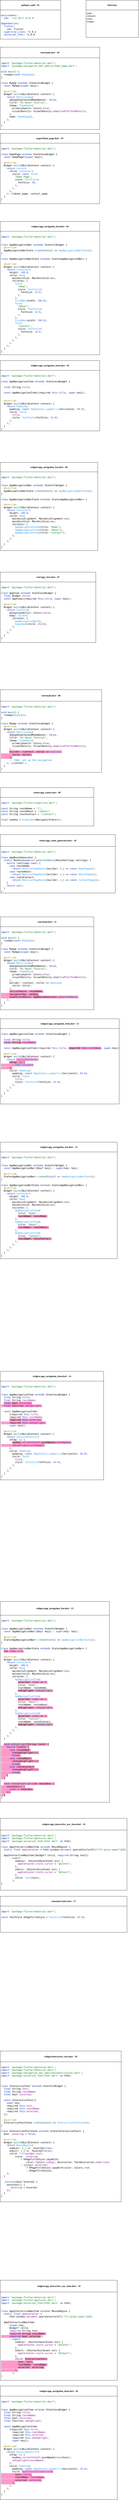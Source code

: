 <mxfile version="20.5.3" type="device"><diagram id="dl3zNX6EUfUJisC_rE5Y" name="Page-1"><mxGraphModel dx="697" dy="784" grid="1" gridSize="10" guides="1" tooltips="1" connect="1" arrows="1" fold="1" page="1" pageScale="1" pageWidth="827" pageHeight="1169" math="0" shadow="0"><root><mxCell id="0"/><mxCell id="1" parent="0"/><mxCell id="XUpWyU5vgHsQOhC7Zzg8-11" value="" style="shape=table;startSize=0;container=1;collapsible=0;childLayout=tableLayout;fontFamily=Verdana;verticalAlign=bottom;labelPosition=left;verticalLabelPosition=top;align=right;rounded=0;" parent="1" vertex="1"><mxGeometry x="80" y="80" width="310" height="199" as="geometry"/></mxCell><mxCell id="XUpWyU5vgHsQOhC7Zzg8-12" value="" style="shape=tableRow;horizontal=0;startSize=0;swimlaneHead=0;swimlaneBody=0;top=0;left=0;bottom=0;right=0;collapsible=0;dropTarget=0;fillColor=none;points=[[0,0.5],[1,0.5]];portConstraint=eastwest;rounded=0;" parent="XUpWyU5vgHsQOhC7Zzg8-11" vertex="1"><mxGeometry width="310" height="50" as="geometry"/></mxCell><mxCell id="XUpWyU5vgHsQOhC7Zzg8-13" value="&lt;font size=&quot;1&quot; style=&quot;&quot;&gt;&lt;b style=&quot;font-size: 12px;&quot;&gt;pubspec.yaml - 01&lt;/b&gt;&lt;/font&gt;" style="shape=partialRectangle;html=1;whiteSpace=wrap;connectable=0;overflow=hidden;fillColor=none;top=0;left=0;bottom=0;right=0;pointerEvents=1;fontSize=14;fontFamily=Verdana;rounded=0;" parent="XUpWyU5vgHsQOhC7Zzg8-12" vertex="1"><mxGeometry width="310" height="50" as="geometry"><mxRectangle width="310" height="50" as="alternateBounds"/></mxGeometry></mxCell><mxCell id="XUpWyU5vgHsQOhC7Zzg8-14" value="" style="shape=tableRow;horizontal=0;startSize=0;swimlaneHead=0;swimlaneBody=0;top=0;left=0;bottom=0;right=0;collapsible=0;dropTarget=0;fillColor=none;points=[[0,0.5],[1,0.5]];portConstraint=eastwest;rounded=0;" parent="XUpWyU5vgHsQOhC7Zzg8-11" vertex="1"><mxGeometry y="50" width="310" height="149" as="geometry"/></mxCell><mxCell id="XUpWyU5vgHsQOhC7Zzg8-15" value="&lt;div style=&quot;&quot;&gt;&lt;pre style=&quot;color: rgb(8, 8, 8); font-family: &amp;quot;Droid Sans Mono&amp;quot;, monospace;&quot;&gt;&lt;pre style=&quot;background-color: rgb(255, 255, 255); font-family: &amp;quot;Droid Sans Mono&amp;quot;, monospace;&quot;&gt;&lt;span style=&quot;color:#0033b3;&quot;&gt;environment&lt;/span&gt;:&lt;br&gt;  &lt;span style=&quot;color:#0033b3;&quot;&gt;sdk&lt;/span&gt;: &lt;span style=&quot;color:#067d17;&quot;&gt;'&amp;gt;=2.18.2 &amp;lt;3.0.0'&lt;/span&gt;&lt;/pre&gt;&lt;/pre&gt;&lt;pre style=&quot;color: rgb(8, 8, 8); font-family: &amp;quot;Droid Sans Mono&amp;quot;, monospace;&quot;&gt;&lt;pre style=&quot;background-color: rgb(255, 255, 255); font-family: &amp;quot;Droid Sans Mono&amp;quot;, monospace;&quot;&gt;&lt;span style=&quot;color:#0033b3;&quot;&gt;dependencies&lt;/span&gt;:&lt;br&gt;  &lt;span style=&quot;color:#0033b3;&quot;&gt;flutter&lt;/span&gt;:&lt;br&gt;    &lt;span style=&quot;color:#0033b3;&quot;&gt;sdk&lt;/span&gt;: flutter&lt;span style=&quot;color:#8c8c8c;font-style:italic;&quot;&gt;&lt;br&gt;&lt;/span&gt;&lt;span style=&quot;color:#8c8c8c;font-style:italic;&quot;&gt;  &lt;/span&gt;&lt;span style=&quot;color:#0033b3;&quot;&gt;cupertino_icons&lt;/span&gt;: ^1.0.2&lt;br&gt;  &lt;span style=&quot;color:#0033b3;&quot;&gt;universal_html&lt;/span&gt;: ^2.0.8&lt;/pre&gt;&lt;/pre&gt;&lt;/div&gt;" style="shape=partialRectangle;html=1;whiteSpace=wrap;connectable=0;overflow=hidden;fillColor=none;top=0;left=0;bottom=0;right=0;pointerEvents=1;verticalAlign=top;labelPosition=center;verticalLabelPosition=middle;align=left;spacingTop=2;spacingLeft=2;spacingBottom=2;spacingRight=2;labelBorderColor=none;textDirection=ltr;fontFamily=Verdana;rounded=0;" parent="XUpWyU5vgHsQOhC7Zzg8-14" vertex="1"><mxGeometry width="310" height="149" as="geometry"><mxRectangle width="310" height="149" as="alternateBounds"/></mxGeometry></mxCell><mxCell id="XUpWyU5vgHsQOhC7Zzg8-22" value="" style="shape=table;startSize=0;container=1;collapsible=0;childLayout=tableLayout;fontFamily=Verdana;verticalAlign=bottom;labelPosition=left;verticalLabelPosition=top;align=right;rounded=0;" parent="1" vertex="1"><mxGeometry x="80" y="320" width="510" height="420" as="geometry"/></mxCell><mxCell id="XUpWyU5vgHsQOhC7Zzg8-23" value="" style="shape=tableRow;horizontal=0;startSize=0;swimlaneHead=0;swimlaneBody=0;top=0;left=0;bottom=0;right=0;collapsible=0;dropTarget=0;fillColor=none;points=[[0,0.5],[1,0.5]];portConstraint=eastwest;rounded=0;" parent="XUpWyU5vgHsQOhC7Zzg8-22" vertex="1"><mxGeometry width="510" height="54" as="geometry"/></mxCell><mxCell id="XUpWyU5vgHsQOhC7Zzg8-24" value="&lt;span style=&quot;font-size: 12px;&quot;&gt;&lt;b&gt;root/main.dart - 02&lt;/b&gt;&lt;/span&gt;" style="shape=partialRectangle;html=1;whiteSpace=wrap;connectable=0;overflow=hidden;fillColor=none;top=0;left=0;bottom=0;right=0;pointerEvents=1;fontSize=14;fontFamily=Verdana;rounded=0;" parent="XUpWyU5vgHsQOhC7Zzg8-23" vertex="1"><mxGeometry width="510" height="54" as="geometry"><mxRectangle width="510" height="54" as="alternateBounds"/></mxGeometry></mxCell><mxCell id="XUpWyU5vgHsQOhC7Zzg8-25" value="" style="shape=tableRow;horizontal=0;startSize=0;swimlaneHead=0;swimlaneBody=0;top=0;left=0;bottom=0;right=0;collapsible=0;dropTarget=0;fillColor=none;points=[[0,0.5],[1,0.5]];portConstraint=eastwest;rounded=0;" parent="XUpWyU5vgHsQOhC7Zzg8-22" vertex="1"><mxGeometry y="54" width="510" height="366" as="geometry"/></mxCell><mxCell id="XUpWyU5vgHsQOhC7Zzg8-26" value="&lt;div style=&quot;background-color: rgb(255, 255, 255);&quot;&gt;&lt;pre style=&quot;color: rgb(8, 8, 8); font-family: &amp;quot;Droid Sans Mono&amp;quot;, monospace; line-height: 1.2;&quot;&gt;&lt;span style=&quot;color:#0033b3;&quot;&gt;import &lt;/span&gt;&lt;span style=&quot;color:#067d17;&quot;&gt;&quot;package:flutter/material.dart&quot;&lt;/span&gt;;&lt;br&gt;&lt;span style=&quot;color:#0033b3;&quot;&gt;import &lt;/span&gt;&lt;span style=&quot;color:#067d17;&quot;&gt;'package:navigation_bar_web/ui/home_page.dart'&lt;/span&gt;;&lt;br&gt;&lt;br&gt;&lt;span style=&quot;color:#0033b3;&quot;&gt;void &lt;/span&gt;&lt;span style=&quot;color:#00627a;&quot;&gt;main&lt;/span&gt;() {&lt;br&gt;  runApp(&lt;span style=&quot;color:#0033b3;&quot;&gt;const &lt;/span&gt;&lt;span style=&quot;color:#2196f3;&quot;&gt;MyApp&lt;/span&gt;());&lt;br&gt;}&lt;br&gt;&lt;br&gt;&lt;span style=&quot;color:#0033b3;&quot;&gt;class &lt;/span&gt;&lt;span style=&quot;color:#000000;&quot;&gt;MyApp &lt;/span&gt;&lt;span style=&quot;color:#0033b3;&quot;&gt;extends &lt;/span&gt;&lt;span style=&quot;color:#000000;&quot;&gt;StatelessWidget &lt;/span&gt;{&lt;br&gt;  &lt;span style=&quot;color:#0033b3;&quot;&gt;const &lt;/span&gt;&lt;span style=&quot;color:#000000;&quot;&gt;MyApp&lt;/span&gt;({&lt;span style=&quot;color:#0033b3;&quot;&gt;super&lt;/span&gt;.key});&lt;br&gt;&lt;br&gt;  &lt;span style=&quot;color:#9e880d;&quot;&gt;@override&lt;br&gt;&lt;/span&gt;&lt;span style=&quot;color:#9e880d;&quot;&gt;  &lt;/span&gt;&lt;span style=&quot;color:#000000;&quot;&gt;Widget &lt;/span&gt;&lt;span style=&quot;color:#00627a;&quot;&gt;build&lt;/span&gt;(&lt;span style=&quot;color:#000000;&quot;&gt;BuildContext &lt;/span&gt;context) {&lt;br&gt;    &lt;span style=&quot;color:#0033b3;&quot;&gt;return &lt;/span&gt;&lt;span style=&quot;color:#2196f3;&quot;&gt;MaterialApp&lt;/span&gt;(&lt;br&gt;      debugShowCheckedModeBanner: &lt;span style=&quot;color:#0033b3;&quot;&gt;false&lt;/span&gt;,&lt;br&gt;      title: &lt;span style=&quot;color:#067d17;&quot;&gt;&quot;Rz Rasel Tutorial&quot;&lt;/span&gt;,&lt;br&gt;      theme: &lt;span style=&quot;color:#2196f3;&quot;&gt;ThemeData&lt;/span&gt;(&lt;br&gt;        primarySwatch: &lt;span style=&quot;color:#000000;&quot;&gt;Colors&lt;/span&gt;.&lt;span style=&quot;color:#871094;font-style:italic;&quot;&gt;blue&lt;/span&gt;,&lt;br&gt;        visualDensity: &lt;span style=&quot;color:#000000;&quot;&gt;VisualDensity&lt;/span&gt;.&lt;span style=&quot;color:#871094;font-style:italic;&quot;&gt;adaptivePlatformDensity&lt;/span&gt;,&lt;br&gt;      ),&lt;br&gt;      home: &lt;span style=&quot;color:#2196f3;&quot;&gt;HomePage&lt;/span&gt;(),&lt;br&gt;    );&lt;br&gt;  }&lt;br&gt;}&lt;/pre&gt;&lt;/div&gt;" style="shape=partialRectangle;html=1;whiteSpace=wrap;connectable=0;overflow=hidden;fillColor=none;top=0;left=0;bottom=0;right=0;pointerEvents=1;verticalAlign=top;labelPosition=center;verticalLabelPosition=middle;align=left;spacingTop=2;spacingLeft=2;spacingBottom=2;spacingRight=2;labelBorderColor=none;textDirection=ltr;fontFamily=Verdana;rounded=0;" parent="XUpWyU5vgHsQOhC7Zzg8-25" vertex="1"><mxGeometry width="510" height="366" as="geometry"><mxRectangle width="510" height="366" as="alternateBounds"/></mxGeometry></mxCell><mxCell id="XUpWyU5vgHsQOhC7Zzg8-28" value="" style="shape=table;startSize=0;container=1;collapsible=0;childLayout=tableLayout;fontFamily=Verdana;verticalAlign=bottom;labelPosition=left;verticalLabelPosition=top;align=right;rounded=0;" parent="1" vertex="1"><mxGeometry x="520" y="80" width="270" height="190" as="geometry"/></mxCell><mxCell id="XUpWyU5vgHsQOhC7Zzg8-29" value="" style="shape=tableRow;horizontal=0;startSize=0;swimlaneHead=0;swimlaneBody=0;top=0;left=0;bottom=0;right=0;collapsible=0;dropTarget=0;fillColor=none;points=[[0,0.5],[1,0.5]];portConstraint=eastwest;rounded=0;" parent="XUpWyU5vgHsQOhC7Zzg8-28" vertex="1"><mxGeometry width="270" height="50" as="geometry"/></mxCell><mxCell id="XUpWyU5vgHsQOhC7Zzg8-30" value="&lt;font size=&quot;1&quot; style=&quot;&quot;&gt;&lt;b style=&quot;font-size: 12px;&quot;&gt;Directory&lt;/b&gt;&lt;/font&gt;" style="shape=partialRectangle;html=1;whiteSpace=wrap;connectable=0;overflow=hidden;fillColor=none;top=0;left=0;bottom=0;right=0;pointerEvents=1;fontSize=14;fontFamily=Verdana;rounded=0;" parent="XUpWyU5vgHsQOhC7Zzg8-29" vertex="1"><mxGeometry width="270" height="50" as="geometry"><mxRectangle width="270" height="50" as="alternateBounds"/></mxGeometry></mxCell><mxCell id="XUpWyU5vgHsQOhC7Zzg8-31" value="" style="shape=tableRow;horizontal=0;startSize=0;swimlaneHead=0;swimlaneBody=0;top=0;left=0;bottom=0;right=0;collapsible=0;dropTarget=0;fillColor=none;points=[[0,0.5],[1,0.5]];portConstraint=eastwest;rounded=0;" parent="XUpWyU5vgHsQOhC7Zzg8-28" vertex="1"><mxGeometry y="50" width="270" height="140" as="geometry"/></mxCell><mxCell id="XUpWyU5vgHsQOhC7Zzg8-32" value="&lt;div style=&quot;background-color: rgb(255, 255, 255);&quot;&gt;pages&lt;/div&gt;&lt;div style=&quot;background-color: rgb(255, 255, 255);&quot;&gt;constants&lt;br&gt;&lt;/div&gt;&lt;div style=&quot;background-color: rgb(255, 255, 255);&quot;&gt;routes&lt;br&gt;&lt;/div&gt;&lt;div style=&quot;background-color: rgb(255, 255, 255);&quot;&gt;widgets&lt;br&gt;&lt;/div&gt;" style="shape=partialRectangle;html=1;whiteSpace=wrap;connectable=0;overflow=hidden;fillColor=none;top=0;left=0;bottom=0;right=0;pointerEvents=1;verticalAlign=top;labelPosition=center;verticalLabelPosition=middle;align=left;spacingTop=2;spacingLeft=2;spacingBottom=2;spacingRight=2;labelBorderColor=none;textDirection=ltr;fontFamily=Verdana;rounded=0;" parent="XUpWyU5vgHsQOhC7Zzg8-31" vertex="1"><mxGeometry width="270" height="140" as="geometry"><mxRectangle width="270" height="140" as="alternateBounds"/></mxGeometry></mxCell><mxCell id="XUpWyU5vgHsQOhC7Zzg8-37" value="" style="shape=table;startSize=0;container=1;collapsible=0;childLayout=tableLayout;fontFamily=Verdana;verticalAlign=bottom;labelPosition=left;verticalLabelPosition=top;align=right;rounded=0;" parent="1" vertex="1"><mxGeometry x="80" y="760" width="510" height="359" as="geometry"/></mxCell><mxCell id="XUpWyU5vgHsQOhC7Zzg8-38" value="" style="shape=tableRow;horizontal=0;startSize=0;swimlaneHead=0;swimlaneBody=0;top=0;left=0;bottom=0;right=0;collapsible=0;dropTarget=0;fillColor=none;points=[[0,0.5],[1,0.5]];portConstraint=eastwest;rounded=0;" parent="XUpWyU5vgHsQOhC7Zzg8-37" vertex="1"><mxGeometry width="510" height="50" as="geometry"/></mxCell><mxCell id="XUpWyU5vgHsQOhC7Zzg8-39" value="&lt;span style=&quot;font-size: 12px;&quot;&gt;&lt;b&gt;pages/home_page.dart - 03&lt;/b&gt;&lt;/span&gt;" style="shape=partialRectangle;html=1;whiteSpace=wrap;connectable=0;overflow=hidden;fillColor=none;top=0;left=0;bottom=0;right=0;pointerEvents=1;fontSize=14;fontFamily=Verdana;rounded=0;" parent="XUpWyU5vgHsQOhC7Zzg8-38" vertex="1"><mxGeometry width="510" height="50" as="geometry"><mxRectangle width="510" height="50" as="alternateBounds"/></mxGeometry></mxCell><mxCell id="XUpWyU5vgHsQOhC7Zzg8-40" value="" style="shape=tableRow;horizontal=0;startSize=0;swimlaneHead=0;swimlaneBody=0;top=0;left=0;bottom=0;right=0;collapsible=0;dropTarget=0;fillColor=none;points=[[0,0.5],[1,0.5]];portConstraint=eastwest;rounded=0;" parent="XUpWyU5vgHsQOhC7Zzg8-37" vertex="1"><mxGeometry y="50" width="510" height="309" as="geometry"/></mxCell><mxCell id="XUpWyU5vgHsQOhC7Zzg8-41" value="&lt;div style=&quot;background-color: rgb(255, 255, 255);&quot;&gt;&lt;pre style=&quot;color: rgb(8, 8, 8); font-family: &amp;quot;Droid Sans Mono&amp;quot;, monospace;&quot;&gt;&lt;span style=&quot;color:#0033b3;&quot;&gt;import &lt;/span&gt;&lt;span style=&quot;color:#067d17;&quot;&gt;&quot;package:flutter/material.dart&quot;&lt;/span&gt;;&lt;br&gt;&lt;br&gt;&lt;span style=&quot;color:#0033b3;&quot;&gt;class &lt;/span&gt;&lt;span style=&quot;color:#000000;&quot;&gt;HomePage &lt;/span&gt;&lt;span style=&quot;color:#0033b3;&quot;&gt;extends &lt;/span&gt;&lt;span style=&quot;color:#000000;&quot;&gt;StatelessWidget &lt;/span&gt;{&lt;br&gt;  &lt;span style=&quot;color:#0033b3;&quot;&gt;const &lt;/span&gt;&lt;span style=&quot;color:#000000;&quot;&gt;HomePage&lt;/span&gt;({&lt;span style=&quot;color:#0033b3;&quot;&gt;super&lt;/span&gt;.key});&lt;br&gt;&lt;br&gt;  &lt;span style=&quot;color:#9e880d;&quot;&gt;@override&lt;br&gt;&lt;/span&gt;&lt;span style=&quot;color:#9e880d;&quot;&gt;  &lt;/span&gt;&lt;span style=&quot;color:#000000;&quot;&gt;Widget &lt;/span&gt;&lt;span style=&quot;color:#00627a;&quot;&gt;build&lt;/span&gt;(&lt;span style=&quot;color:#000000;&quot;&gt;BuildContext &lt;/span&gt;context) {&lt;br&gt;    &lt;span style=&quot;color:#0033b3;&quot;&gt;return &lt;/span&gt;&lt;span style=&quot;color:#2196f3;&quot;&gt;Center&lt;/span&gt;(&lt;br&gt;      child: &lt;span style=&quot;color:#2196f3;&quot;&gt;Container&lt;/span&gt;(&lt;br&gt;        child: &lt;span style=&quot;color:#0033b3;&quot;&gt;const &lt;/span&gt;&lt;span style=&quot;color:#2196f3;&quot;&gt;Text&lt;/span&gt;(&lt;br&gt;          &lt;span style=&quot;color:#067d17;&quot;&gt;&quot;Home Page&quot;&lt;/span&gt;,&lt;br&gt;          style: &lt;span style=&quot;color:#2196f3;&quot;&gt;TextStyle&lt;/span&gt;(&lt;br&gt;            fontSize: &lt;span style=&quot;color:#1750eb;&quot;&gt;30&lt;/span&gt;,&lt;br&gt;          ),&lt;br&gt;        ),&lt;br&gt;      ),&lt;br&gt;    ); //about_page, contact_page&lt;br&gt;  }&lt;br&gt;}&lt;/pre&gt;&lt;/div&gt;" style="shape=partialRectangle;html=1;whiteSpace=wrap;connectable=0;overflow=hidden;fillColor=none;top=0;left=0;bottom=0;right=0;pointerEvents=1;verticalAlign=top;labelPosition=center;verticalLabelPosition=middle;align=left;spacingTop=2;spacingLeft=2;spacingBottom=2;spacingRight=2;labelBorderColor=none;textDirection=ltr;fontFamily=Verdana;rounded=0;" parent="XUpWyU5vgHsQOhC7Zzg8-40" vertex="1"><mxGeometry width="510" height="309" as="geometry"><mxRectangle width="510" height="309" as="alternateBounds"/></mxGeometry></mxCell><mxCell id="XUpWyU5vgHsQOhC7Zzg8-42" value="" style="shape=table;startSize=0;container=1;collapsible=0;childLayout=tableLayout;fontFamily=Verdana;verticalAlign=bottom;labelPosition=left;verticalLabelPosition=top;align=right;rounded=0;" parent="1" vertex="1"><mxGeometry x="80" y="1210" width="510" height="680" as="geometry"/></mxCell><mxCell id="XUpWyU5vgHsQOhC7Zzg8-43" value="" style="shape=tableRow;horizontal=0;startSize=0;swimlaneHead=0;swimlaneBody=0;top=0;left=0;bottom=0;right=0;collapsible=0;dropTarget=0;fillColor=none;points=[[0,0.5],[1,0.5]];portConstraint=eastwest;rounded=0;" parent="XUpWyU5vgHsQOhC7Zzg8-42" vertex="1"><mxGeometry width="510" height="50" as="geometry"/></mxCell><mxCell id="XUpWyU5vgHsQOhC7Zzg8-44" value="&lt;span style=&quot;font-size: 12px;&quot;&gt;&lt;b&gt;widgets/app_navigation_bar.dart - 04&lt;/b&gt;&lt;/span&gt;" style="shape=partialRectangle;html=1;whiteSpace=wrap;connectable=0;overflow=hidden;fillColor=none;top=0;left=0;bottom=0;right=0;pointerEvents=1;fontSize=14;fontFamily=Verdana;rounded=0;" parent="XUpWyU5vgHsQOhC7Zzg8-43" vertex="1"><mxGeometry width="510" height="50" as="geometry"><mxRectangle width="510" height="50" as="alternateBounds"/></mxGeometry></mxCell><mxCell id="XUpWyU5vgHsQOhC7Zzg8-45" value="" style="shape=tableRow;horizontal=0;startSize=0;swimlaneHead=0;swimlaneBody=0;top=0;left=0;bottom=0;right=0;collapsible=0;dropTarget=0;fillColor=none;points=[[0,0.5],[1,0.5]];portConstraint=eastwest;rounded=0;" parent="XUpWyU5vgHsQOhC7Zzg8-42" vertex="1"><mxGeometry y="50" width="510" height="630" as="geometry"/></mxCell><mxCell id="XUpWyU5vgHsQOhC7Zzg8-46" value="&lt;div style=&quot;background-color: rgb(255, 255, 255);&quot;&gt;&lt;pre style=&quot;color: rgb(8, 8, 8); font-family: &amp;quot;Droid Sans Mono&amp;quot;, monospace;&quot;&gt;&lt;pre style=&quot;font-family: &amp;quot;Droid Sans Mono&amp;quot;, monospace;&quot;&gt;&lt;span style=&quot;color:#0033b3;&quot;&gt;import &lt;/span&gt;&lt;span style=&quot;color:#067d17;&quot;&gt;&quot;package:flutter/material.dart&quot;&lt;/span&gt;;&lt;br&gt;&lt;br&gt;&lt;pre style=&quot;font-family: &amp;quot;Droid Sans Mono&amp;quot;, monospace;&quot;&gt;&lt;span style=&quot;color:#0033b3;&quot;&gt;class &lt;/span&gt;&lt;span style=&quot;color:#000000;&quot;&gt;AppNavigationBar &lt;/span&gt;&lt;span style=&quot;color:#0033b3;&quot;&gt;extends &lt;/span&gt;&lt;span style=&quot;color:#000000;&quot;&gt;StatefulWidget &lt;/span&gt;{&lt;br&gt;  &lt;span style=&quot;color:#9e880d;&quot;&gt;@override&lt;br&gt;&lt;/span&gt;&lt;span style=&quot;color:#9e880d;&quot;&gt;  &lt;/span&gt;&lt;span style=&quot;color:#000000;&quot;&gt;AppNavigationBarState &lt;/span&gt;&lt;span style=&quot;color:#00627a;&quot;&gt;createState&lt;/span&gt;() =&amp;gt; &lt;span style=&quot;color:#2196f3;&quot;&gt;AppNavigationBarState&lt;/span&gt;();&lt;br&gt;}&lt;br&gt;&lt;br&gt;&lt;span style=&quot;color:#0033b3;&quot;&gt;class &lt;/span&gt;&lt;span style=&quot;color:#000000;&quot;&gt;AppNavigationBarState &lt;/span&gt;&lt;span style=&quot;color:#0033b3;&quot;&gt;extends &lt;/span&gt;&lt;span style=&quot;color:#000000;&quot;&gt;State&lt;/span&gt;&amp;lt;&lt;span style=&quot;color:#000000;&quot;&gt;AppNavigationBar&lt;/span&gt;&amp;gt; {&lt;/pre&gt;  &lt;span style=&quot;color:#9e880d;&quot;&gt;@override&lt;br&gt;&lt;/span&gt;&lt;span style=&quot;color:#9e880d;&quot;&gt;  &lt;/span&gt;&lt;span style=&quot;color:#000000;&quot;&gt;Widget &lt;/span&gt;&lt;span style=&quot;color:#00627a;&quot;&gt;build&lt;/span&gt;(&lt;span style=&quot;color:#000000;&quot;&gt;BuildContext &lt;/span&gt;context) {&lt;br&gt;    &lt;span style=&quot;color:#0033b3;&quot;&gt;return &lt;/span&gt;&lt;span style=&quot;color:#2196f3;&quot;&gt;Container&lt;/span&gt;(&lt;br&gt;      height: &lt;span style=&quot;color:#1750eb;&quot;&gt;100.0&lt;/span&gt;,&lt;br&gt;      child: &lt;span style=&quot;color:#2196f3;&quot;&gt;Row&lt;/span&gt;(&lt;br&gt;        mainAxisSize: &lt;span style=&quot;color:#000000;&quot;&gt;MainAxisSize&lt;/span&gt;.&lt;span style=&quot;color:#871094;&quot;&gt;max&lt;/span&gt;,&lt;br&gt;        children: [&lt;br&gt;          &lt;span style=&quot;color:#2196f3;&quot;&gt;Text&lt;/span&gt;(&lt;br&gt;            &lt;span style=&quot;color:#067d17;&quot;&gt;&quot;Home&quot;&lt;/span&gt;,&lt;br&gt;            style: &lt;span style=&quot;color:#2196f3;&quot;&gt;TextStyle&lt;/span&gt;(&lt;br&gt;              fontSize: &lt;span style=&quot;color:#1750eb;&quot;&gt;14.0&lt;/span&gt;,&lt;br&gt;            ),&lt;br&gt;          ),&lt;br&gt;          &lt;span style=&quot;color:#2196f3;&quot;&gt;SizedBox&lt;/span&gt;(width: &lt;span style=&quot;color:#1750eb;&quot;&gt;100.0&lt;/span&gt;),&lt;br&gt;          &lt;span style=&quot;color:#2196f3;&quot;&gt;Text&lt;/span&gt;(&lt;br&gt;            &lt;span style=&quot;color:#067d17;&quot;&gt;&quot;About&quot;&lt;/span&gt;,&lt;br&gt;            style: &lt;span style=&quot;color:#2196f3;&quot;&gt;TextStyle&lt;/span&gt;(&lt;br&gt;              fontSize: &lt;span style=&quot;color:#1750eb;&quot;&gt;14.0&lt;/span&gt;,&lt;br&gt;            ),&lt;br&gt;          ),&lt;br&gt;          &lt;span style=&quot;color:#2196f3;&quot;&gt;SizedBox&lt;/span&gt;(width: &lt;span style=&quot;color:#1750eb;&quot;&gt;100.0&lt;/span&gt;),&lt;br&gt;          &lt;span style=&quot;color:#2196f3;&quot;&gt;Text&lt;/span&gt;(&lt;br&gt;            &lt;span style=&quot;color:#067d17;&quot;&gt;&quot;Contact&quot;&lt;/span&gt;,&lt;br&gt;            style: &lt;span style=&quot;color:#2196f3;&quot;&gt;TextStyle&lt;/span&gt;(&lt;br&gt;              fontSize: &lt;span style=&quot;color:#1750eb;&quot;&gt;14.0&lt;/span&gt;,&lt;br&gt;            ),&lt;br&gt;          ),&lt;br&gt;        ],&lt;br&gt;      ),&lt;br&gt;    );&lt;br&gt;  }&lt;br&gt;}&lt;br&gt;&lt;/pre&gt;&lt;/pre&gt;&lt;/div&gt;" style="shape=partialRectangle;html=1;whiteSpace=wrap;connectable=0;overflow=hidden;fillColor=none;top=0;left=0;bottom=0;right=0;pointerEvents=1;verticalAlign=top;labelPosition=center;verticalLabelPosition=middle;align=left;spacingTop=2;spacingLeft=2;spacingBottom=2;spacingRight=2;labelBorderColor=none;textDirection=ltr;fontFamily=Verdana;rounded=0;" parent="XUpWyU5vgHsQOhC7Zzg8-45" vertex="1"><mxGeometry width="510" height="630" as="geometry"><mxRectangle width="510" height="630" as="alternateBounds"/></mxGeometry></mxCell><mxCell id="XUpWyU5vgHsQOhC7Zzg8-47" value="" style="shape=table;startSize=0;container=1;collapsible=0;childLayout=tableLayout;fontFamily=Verdana;verticalAlign=bottom;labelPosition=left;verticalLabelPosition=top;align=right;rounded=0;" parent="1" vertex="1"><mxGeometry x="80" y="1920" width="510" height="359" as="geometry"/></mxCell><mxCell id="XUpWyU5vgHsQOhC7Zzg8-48" value="" style="shape=tableRow;horizontal=0;startSize=0;swimlaneHead=0;swimlaneBody=0;top=0;left=0;bottom=0;right=0;collapsible=0;dropTarget=0;fillColor=none;points=[[0,0.5],[1,0.5]];portConstraint=eastwest;rounded=0;" parent="XUpWyU5vgHsQOhC7Zzg8-47" vertex="1"><mxGeometry width="510" height="50" as="geometry"/></mxCell><mxCell id="XUpWyU5vgHsQOhC7Zzg8-49" value="&lt;span style=&quot;font-size: 12px;&quot;&gt;&lt;b&gt;widgets/app_navigation_item.dart - 05&lt;/b&gt;&lt;/span&gt;" style="shape=partialRectangle;html=1;whiteSpace=wrap;connectable=0;overflow=hidden;fillColor=none;top=0;left=0;bottom=0;right=0;pointerEvents=1;fontSize=14;fontFamily=Verdana;rounded=0;" parent="XUpWyU5vgHsQOhC7Zzg8-48" vertex="1"><mxGeometry width="510" height="50" as="geometry"><mxRectangle width="510" height="50" as="alternateBounds"/></mxGeometry></mxCell><mxCell id="XUpWyU5vgHsQOhC7Zzg8-50" value="" style="shape=tableRow;horizontal=0;startSize=0;swimlaneHead=0;swimlaneBody=0;top=0;left=0;bottom=0;right=0;collapsible=0;dropTarget=0;fillColor=none;points=[[0,0.5],[1,0.5]];portConstraint=eastwest;rounded=0;" parent="XUpWyU5vgHsQOhC7Zzg8-47" vertex="1"><mxGeometry y="50" width="510" height="309" as="geometry"/></mxCell><mxCell id="XUpWyU5vgHsQOhC7Zzg8-51" value="&lt;div style=&quot;background-color: rgb(255, 255, 255);&quot;&gt;&lt;pre style=&quot;color: rgb(8, 8, 8); font-family: &amp;quot;Droid Sans Mono&amp;quot;, monospace;&quot;&gt;&lt;pre style=&quot;font-family: &amp;quot;Droid Sans Mono&amp;quot;, monospace;&quot;&gt;&lt;span style=&quot;color:#0033b3;&quot;&gt;import &lt;/span&gt;&lt;span style=&quot;color:#067d17;&quot;&gt;&quot;package:flutter/material.dart&quot;&lt;/span&gt;;&lt;br&gt;&lt;br&gt;&lt;span style=&quot;color:#0033b3;&quot;&gt;class &lt;/span&gt;&lt;span style=&quot;color:#000000;&quot;&gt;AppNavigationItem &lt;/span&gt;&lt;span style=&quot;color:#0033b3;&quot;&gt;extends &lt;/span&gt;&lt;span style=&quot;color:#000000;&quot;&gt;StatelessWidget &lt;/span&gt;{&lt;br&gt;&lt;br&gt;  &lt;span style=&quot;color:#0033b3;&quot;&gt;final &lt;/span&gt;&lt;span style=&quot;color:#000000;&quot;&gt;String &lt;/span&gt;&lt;span style=&quot;color:#871094;&quot;&gt;title&lt;/span&gt;;&lt;br&gt;&lt;br&gt;  &lt;span style=&quot;color:#0033b3;&quot;&gt;const &lt;/span&gt;&lt;span style=&quot;color:#000000;&quot;&gt;AppNavigationItem&lt;/span&gt;({required &lt;span style=&quot;color:#0033b3;&quot;&gt;this&lt;/span&gt;.&lt;span style=&quot;color:#871094;&quot;&gt;title&lt;/span&gt;, &lt;span style=&quot;color: rgb(0, 51, 179);&quot;&gt;super&lt;/span&gt;&lt;span style=&quot;&quot;&gt;.key&lt;/span&gt;});&lt;/pre&gt;&lt;pre style=&quot;font-family: &amp;quot;Droid Sans Mono&amp;quot;, monospace;&quot;&gt;&lt;br&gt;  &lt;span style=&quot;color:#9e880d;&quot;&gt;@override&lt;br&gt;&lt;/span&gt;&lt;span style=&quot;color:#9e880d;&quot;&gt;  &lt;/span&gt;&lt;span style=&quot;color:#000000;&quot;&gt;Widget &lt;/span&gt;&lt;span style=&quot;color:#00627a;&quot;&gt;build&lt;/span&gt;(&lt;span style=&quot;color:#000000;&quot;&gt;BuildContext &lt;/span&gt;context) {&lt;br&gt;    &lt;span style=&quot;color:#0033b3;&quot;&gt;return &lt;/span&gt;&lt;span style=&quot;color:#2196f3;&quot;&gt;Padding&lt;/span&gt;(&lt;br&gt;      padding: &lt;span style=&quot;color:#0033b3;&quot;&gt;const &lt;/span&gt;&lt;span style=&quot;color:#2196f3;&quot;&gt;EdgeInsets&lt;/span&gt;.&lt;span style=&quot;color:#2196f3;&quot;&gt;symmetric&lt;/span&gt;(horizontal: &lt;span style=&quot;color:#1750eb;&quot;&gt;50.0&lt;/span&gt;),&lt;br&gt;      child: &lt;span style=&quot;color:#2196f3;&quot;&gt;Text&lt;/span&gt;(&lt;br&gt;        &lt;span style=&quot;color:#871094;&quot;&gt;title&lt;/span&gt;,&lt;br&gt;        style: &lt;span style=&quot;color:#2196f3;&quot;&gt;TextStyle&lt;/span&gt;(fontSize: &lt;span style=&quot;color:#1750eb;&quot;&gt;14.0&lt;/span&gt;),&lt;br&gt;      ),&lt;br&gt;    );&lt;br&gt;  }&lt;br&gt;}&lt;br&gt;&lt;/pre&gt;&lt;/pre&gt;&lt;/div&gt;" style="shape=partialRectangle;html=1;whiteSpace=wrap;connectable=0;overflow=hidden;fillColor=none;top=0;left=0;bottom=0;right=0;pointerEvents=1;verticalAlign=top;labelPosition=center;verticalLabelPosition=middle;align=left;spacingTop=2;spacingLeft=2;spacingBottom=2;spacingRight=2;labelBorderColor=none;textDirection=ltr;fontFamily=Verdana;rounded=0;" parent="XUpWyU5vgHsQOhC7Zzg8-50" vertex="1"><mxGeometry width="510" height="309" as="geometry"><mxRectangle width="510" height="309" as="alternateBounds"/></mxGeometry></mxCell><mxCell id="XUpWyU5vgHsQOhC7Zzg8-52" value="" style="shape=table;startSize=0;container=1;collapsible=0;childLayout=tableLayout;fontFamily=Verdana;verticalAlign=bottom;labelPosition=left;verticalLabelPosition=top;align=right;rounded=0;" parent="1" vertex="1"><mxGeometry x="80" y="2440" width="500" height="450" as="geometry"/></mxCell><mxCell id="XUpWyU5vgHsQOhC7Zzg8-53" value="" style="shape=tableRow;horizontal=0;startSize=0;swimlaneHead=0;swimlaneBody=0;top=0;left=0;bottom=0;right=0;collapsible=0;dropTarget=0;fillColor=none;points=[[0,0.5],[1,0.5]];portConstraint=eastwest;rounded=0;" parent="XUpWyU5vgHsQOhC7Zzg8-52" vertex="1"><mxGeometry width="500" height="48" as="geometry"/></mxCell><mxCell id="XUpWyU5vgHsQOhC7Zzg8-54" value="&lt;b style=&quot;font-size: 12px;&quot;&gt;widgets/app_navigation_bar.dart - 06&lt;/b&gt;" style="shape=partialRectangle;html=1;whiteSpace=wrap;connectable=0;overflow=hidden;fillColor=none;top=0;left=0;bottom=0;right=0;pointerEvents=1;fontSize=14;fontFamily=Verdana;rounded=0;" parent="XUpWyU5vgHsQOhC7Zzg8-53" vertex="1"><mxGeometry width="500" height="48" as="geometry"><mxRectangle width="500" height="48" as="alternateBounds"/></mxGeometry></mxCell><mxCell id="XUpWyU5vgHsQOhC7Zzg8-55" value="" style="shape=tableRow;horizontal=0;startSize=0;swimlaneHead=0;swimlaneBody=0;top=0;left=0;bottom=0;right=0;collapsible=0;dropTarget=0;fillColor=none;points=[[0,0.5],[1,0.5]];portConstraint=eastwest;rounded=0;" parent="XUpWyU5vgHsQOhC7Zzg8-52" vertex="1"><mxGeometry y="48" width="500" height="402" as="geometry"/></mxCell><mxCell id="XUpWyU5vgHsQOhC7Zzg8-56" value="&lt;div style=&quot;&quot;&gt;&lt;pre style=&quot;color: rgb(8, 8, 8); font-family: &amp;quot;Droid Sans Mono&amp;quot;, monospace;&quot;&gt;&lt;pre style=&quot;font-family: &amp;quot;Droid Sans Mono&amp;quot;, monospace;&quot;&gt;&lt;pre style=&quot;font-family: &amp;quot;Droid Sans Mono&amp;quot;, monospace;&quot;&gt;&lt;span style=&quot;color: rgb(0, 51, 179);&quot;&gt;import &lt;/span&gt;&lt;span style=&quot;color: rgb(6, 125, 23);&quot;&gt;&quot;package:flutter/material.dart&quot;&lt;/span&gt;;&lt;br&gt;&lt;br&gt;&lt;pre style=&quot;font-family: &amp;quot;Droid Sans Mono&amp;quot;, monospace;&quot;&gt;&lt;span style=&quot;color: rgb(0, 51, 179);&quot;&gt;class &lt;/span&gt;&lt;span style=&quot;color: rgb(0, 0, 0);&quot;&gt;AppNavigationBar &lt;/span&gt;&lt;span style=&quot;color: rgb(0, 51, 179);&quot;&gt;extends &lt;/span&gt;&lt;span style=&quot;color: rgb(0, 0, 0);&quot;&gt;StatefulWidget &lt;/span&gt;{&lt;br&gt;  &lt;span style=&quot;color: rgb(158, 136, 13);&quot;&gt;@override&lt;br&gt;&lt;/span&gt;&lt;span style=&quot;color: rgb(158, 136, 13);&quot;&gt;  &lt;/span&gt;&lt;span style=&quot;color: rgb(0, 0, 0);&quot;&gt;AppNavigationBarState &lt;/span&gt;&lt;span style=&quot;color: rgb(0, 98, 122);&quot;&gt;createState&lt;/span&gt;() =&amp;gt; &lt;span style=&quot;color: rgb(33, 150, 243);&quot;&gt;AppNavigationBarState&lt;/span&gt;();&lt;br&gt;}&lt;br&gt;&lt;br&gt;&lt;span style=&quot;color: rgb(0, 51, 179);&quot;&gt;class &lt;/span&gt;&lt;span style=&quot;color: rgb(0, 0, 0);&quot;&gt;AppNavigationBarState &lt;/span&gt;&lt;span style=&quot;color: rgb(0, 51, 179);&quot;&gt;extends &lt;/span&gt;&lt;span style=&quot;color: rgb(0, 0, 0);&quot;&gt;State&lt;/span&gt;&amp;lt;&lt;span style=&quot;color: rgb(0, 0, 0);&quot;&gt;AppNavigationBar&lt;/span&gt;&amp;gt; {&lt;/pre&gt;  &lt;span style=&quot;color: rgb(158, 136, 13);&quot;&gt;@override&lt;br&gt;&lt;/span&gt;&lt;span style=&quot;color: rgb(158, 136, 13);&quot;&gt;  &lt;/span&gt;&lt;span style=&quot;color: rgb(0, 0, 0);&quot;&gt;Widget &lt;/span&gt;&lt;span style=&quot;color: rgb(0, 98, 122);&quot;&gt;build&lt;/span&gt;(&lt;span style=&quot;color: rgb(0, 0, 0);&quot;&gt;BuildContext &lt;/span&gt;context) {&lt;br&gt;    &lt;span style=&quot;color: rgb(0, 51, 179);&quot;&gt;return &lt;/span&gt;&lt;span style=&quot;color: rgb(33, 150, 243);&quot;&gt;Container&lt;/span&gt;(&lt;br&gt;      height: &lt;span style=&quot;color: rgb(23, 80, 235);&quot;&gt;100.0&lt;/span&gt;,&lt;br&gt;      child: &lt;span style=&quot;color: rgb(33, 150, 243);&quot;&gt;Row&lt;/span&gt;(&lt;br&gt;        mainAxisAlignment: &lt;span style=&quot;color: rgb(0, 0, 0);&quot;&gt;MainAxisAlignment&lt;/span&gt;.&lt;span style=&quot;color: rgb(135, 16, 148);&quot;&gt;end&lt;/span&gt;,&lt;br&gt;        mainAxisSize: &lt;span style=&quot;color: rgb(0, 0, 0);&quot;&gt;MainAxisSize&lt;/span&gt;.&lt;span style=&quot;color: rgb(135, 16, 148);&quot;&gt;max&lt;/span&gt;,&lt;br&gt;        children: [&lt;br&gt;          &lt;span style=&quot;color: rgb(33, 150, 243);&quot;&gt;AppNavigationItem&lt;/span&gt;(title: &lt;span style=&quot;color: rgb(6, 125, 23);&quot;&gt;&quot;Home&quot;&lt;/span&gt;),&lt;br&gt;          &lt;span style=&quot;color: rgb(33, 150, 243);&quot;&gt;AppNavigationItem&lt;/span&gt;(title: &lt;span style=&quot;color: rgb(6, 125, 23);&quot;&gt;&quot;About&quot;&lt;/span&gt;),&lt;br&gt;          &lt;span style=&quot;color: rgb(33, 150, 243);&quot;&gt;AppNavigationItem&lt;/span&gt;(title: &lt;span style=&quot;color: rgb(6, 125, 23);&quot;&gt;&quot;Contact&quot;&lt;/span&gt;),&lt;br&gt;        ],&lt;br&gt;      ),&lt;br&gt;    );&lt;br&gt;  }&lt;br&gt;}&lt;/pre&gt;&lt;/pre&gt;&lt;/pre&gt;&lt;/div&gt;" style="shape=partialRectangle;html=1;whiteSpace=wrap;connectable=0;overflow=hidden;fillColor=none;top=0;left=0;bottom=0;right=0;pointerEvents=1;verticalAlign=top;labelPosition=center;verticalLabelPosition=middle;align=left;spacingTop=2;spacingLeft=2;spacingBottom=2;spacingRight=2;labelBorderColor=none;textDirection=ltr;fontFamily=Verdana;rounded=0;" parent="XUpWyU5vgHsQOhC7Zzg8-55" vertex="1"><mxGeometry width="500" height="402" as="geometry"><mxRectangle width="500" height="402" as="alternateBounds"/></mxGeometry></mxCell><mxCell id="XUpWyU5vgHsQOhC7Zzg8-57" value="" style="shape=table;startSize=0;container=1;collapsible=0;childLayout=tableLayout;fontFamily=Verdana;verticalAlign=bottom;labelPosition=left;verticalLabelPosition=top;align=right;rounded=0;" parent="1" vertex="1"><mxGeometry x="80" y="3000" width="490" height="359" as="geometry"/></mxCell><mxCell id="XUpWyU5vgHsQOhC7Zzg8-58" value="" style="shape=tableRow;horizontal=0;startSize=0;swimlaneHead=0;swimlaneBody=0;top=0;left=0;bottom=0;right=0;collapsible=0;dropTarget=0;fillColor=none;points=[[0,0.5],[1,0.5]];portConstraint=eastwest;rounded=0;" parent="XUpWyU5vgHsQOhC7Zzg8-57" vertex="1"><mxGeometry width="490" height="50" as="geometry"/></mxCell><mxCell id="XUpWyU5vgHsQOhC7Zzg8-59" value="&lt;span style=&quot;font-size: 12px;&quot;&gt;&lt;b&gt;root/app_view.dart - 07&lt;/b&gt;&lt;/span&gt;" style="shape=partialRectangle;html=1;whiteSpace=wrap;connectable=0;overflow=hidden;fillColor=none;top=0;left=0;bottom=0;right=0;pointerEvents=1;fontSize=14;fontFamily=Verdana;rounded=0;" parent="XUpWyU5vgHsQOhC7Zzg8-58" vertex="1"><mxGeometry width="490" height="50" as="geometry"><mxRectangle width="490" height="50" as="alternateBounds"/></mxGeometry></mxCell><mxCell id="XUpWyU5vgHsQOhC7Zzg8-60" value="" style="shape=tableRow;horizontal=0;startSize=0;swimlaneHead=0;swimlaneBody=0;top=0;left=0;bottom=0;right=0;collapsible=0;dropTarget=0;fillColor=none;points=[[0,0.5],[1,0.5]];portConstraint=eastwest;rounded=0;" parent="XUpWyU5vgHsQOhC7Zzg8-57" vertex="1"><mxGeometry y="50" width="490" height="309" as="geometry"/></mxCell><mxCell id="XUpWyU5vgHsQOhC7Zzg8-61" value="&lt;div style=&quot;background-color: rgb(255, 255, 255);&quot;&gt;&lt;pre style=&quot;color: rgb(8, 8, 8); font-family: &amp;quot;Droid Sans Mono&amp;quot;, monospace;&quot;&gt;&lt;pre style=&quot;font-family: &amp;quot;Droid Sans Mono&amp;quot;, monospace;&quot;&gt;&lt;pre style=&quot;font-family: &amp;quot;Droid Sans Mono&amp;quot;, monospace;&quot;&gt;&lt;span style=&quot;color:#0033b3;&quot;&gt;import &lt;/span&gt;&lt;span style=&quot;color:#067d17;&quot;&gt;&quot;package:flutter/material.dart&quot;&lt;/span&gt;;&lt;br&gt;&lt;br&gt;&lt;span style=&quot;color:#0033b3;&quot;&gt;class &lt;/span&gt;&lt;span style=&quot;color:#000000;&quot;&gt;AppView &lt;/span&gt;&lt;span style=&quot;color:#0033b3;&quot;&gt;extends &lt;/span&gt;&lt;span style=&quot;color:#000000;&quot;&gt;StatelessWidget &lt;/span&gt;{&lt;br&gt;  &lt;span style=&quot;color:#0033b3;&quot;&gt;final &lt;/span&gt;&lt;span style=&quot;color:#000000;&quot;&gt;Widget &lt;/span&gt;&lt;span style=&quot;color:#871094;&quot;&gt;child&lt;/span&gt;;&lt;br&gt;  &lt;span style=&quot;color:#0033b3;&quot;&gt;const &lt;/span&gt;&lt;span style=&quot;color:#000000;&quot;&gt;AppView&lt;/span&gt;({required &lt;span style=&quot;color:#0033b3;&quot;&gt;this&lt;/span&gt;.&lt;span style=&quot;color:#871094;&quot;&gt;child&lt;/span&gt;, &lt;span style=&quot;color:#0033b3;&quot;&gt;super&lt;/span&gt;.key});&lt;br&gt;&lt;br&gt;  &lt;span style=&quot;color:#9e880d;&quot;&gt;@override&lt;br&gt;&lt;/span&gt;&lt;span style=&quot;color:#9e880d;&quot;&gt;  &lt;/span&gt;&lt;span style=&quot;color:#000000;&quot;&gt;Widget &lt;/span&gt;&lt;span style=&quot;color:#00627a;&quot;&gt;build&lt;/span&gt;(&lt;span style=&quot;color:#000000;&quot;&gt;BuildContext &lt;/span&gt;context) {&lt;br&gt;    &lt;span style=&quot;color:#0033b3;&quot;&gt;return &lt;/span&gt;&lt;span style=&quot;color:#2196f3;&quot;&gt;Scaffold&lt;/span&gt;(&lt;br&gt;      backgroundColor: &lt;span style=&quot;color:#000000;&quot;&gt;Colors&lt;/span&gt;.&lt;span style=&quot;color:#871094;font-style:italic;&quot;&gt;white&lt;/span&gt;,&lt;br&gt;      body: &lt;span style=&quot;color:#2196f3;&quot;&gt;Column&lt;/span&gt;(&lt;br&gt;        children: [&lt;br&gt;          &lt;span style=&quot;color:#2196f3;&quot;&gt;AppNavigationBar&lt;/span&gt;(),&lt;br&gt;          &lt;span style=&quot;color:#2196f3;&quot;&gt;Expanded&lt;/span&gt;(child: &lt;span style=&quot;color:#871094;&quot;&gt;child&lt;/span&gt;),&lt;br&gt;        ],&lt;br&gt;      ),&lt;br&gt;    );&lt;br&gt;  }&lt;br&gt;}&lt;/pre&gt;&lt;/pre&gt;&lt;/pre&gt;&lt;/div&gt;" style="shape=partialRectangle;html=1;whiteSpace=wrap;connectable=0;overflow=hidden;fillColor=none;top=0;left=0;bottom=0;right=0;pointerEvents=1;verticalAlign=top;labelPosition=center;verticalLabelPosition=middle;align=left;spacingTop=2;spacingLeft=2;spacingBottom=2;spacingRight=2;labelBorderColor=none;textDirection=ltr;fontFamily=Verdana;rounded=0;" parent="XUpWyU5vgHsQOhC7Zzg8-60" vertex="1"><mxGeometry width="490" height="309" as="geometry"><mxRectangle width="490" height="309" as="alternateBounds"/></mxGeometry></mxCell><mxCell id="XUpWyU5vgHsQOhC7Zzg8-62" value="" style="shape=table;startSize=0;container=1;collapsible=0;childLayout=tableLayout;fontFamily=Verdana;verticalAlign=bottom;labelPosition=left;verticalLabelPosition=top;align=right;rounded=0;" parent="1" vertex="1"><mxGeometry x="80" y="3600" width="520" height="422" as="geometry"/></mxCell><mxCell id="XUpWyU5vgHsQOhC7Zzg8-63" value="" style="shape=tableRow;horizontal=0;startSize=0;swimlaneHead=0;swimlaneBody=0;top=0;left=0;bottom=0;right=0;collapsible=0;dropTarget=0;fillColor=none;points=[[0,0.5],[1,0.5]];portConstraint=eastwest;rounded=0;" parent="XUpWyU5vgHsQOhC7Zzg8-62" vertex="1"><mxGeometry width="520" height="59" as="geometry"/></mxCell><mxCell id="XUpWyU5vgHsQOhC7Zzg8-64" value="&lt;b style=&quot;font-size: 12px;&quot;&gt;root/main.dart - 08&lt;/b&gt;" style="shape=partialRectangle;html=1;whiteSpace=wrap;connectable=0;overflow=hidden;fillColor=none;top=0;left=0;bottom=0;right=0;pointerEvents=1;fontSize=14;fontFamily=Verdana;rounded=0;" parent="XUpWyU5vgHsQOhC7Zzg8-63" vertex="1"><mxGeometry width="520" height="59" as="geometry"><mxRectangle width="520" height="59" as="alternateBounds"/></mxGeometry></mxCell><mxCell id="XUpWyU5vgHsQOhC7Zzg8-65" value="" style="shape=tableRow;horizontal=0;startSize=0;swimlaneHead=0;swimlaneBody=0;top=0;left=0;bottom=0;right=0;collapsible=0;dropTarget=0;fillColor=none;points=[[0,0.5],[1,0.5]];portConstraint=eastwest;rounded=0;" parent="XUpWyU5vgHsQOhC7Zzg8-62" vertex="1"><mxGeometry y="59" width="520" height="363" as="geometry"/></mxCell><mxCell id="XUpWyU5vgHsQOhC7Zzg8-66" value="&lt;div style=&quot;&quot;&gt;&lt;pre style=&quot;color: rgb(8, 8, 8); font-family: &amp;quot;Droid Sans Mono&amp;quot;, monospace;&quot;&gt;&lt;pre style=&quot;font-family: &amp;quot;Droid Sans Mono&amp;quot;, monospace;&quot;&gt;&lt;pre style=&quot;font-family: &amp;quot;Droid Sans Mono&amp;quot;, monospace;&quot;&gt;&lt;pre style=&quot;font-family: &amp;quot;Droid Sans Mono&amp;quot;, monospace;&quot;&gt;&lt;span style=&quot;background-color: rgb(255, 255, 255); color: rgb(0, 51, 179);&quot;&gt;import &lt;/span&gt;&lt;span style=&quot;background-color: rgb(255, 255, 255); color: rgb(6, 125, 23);&quot;&gt;&quot;package:flutter/material.dart&quot;&lt;/span&gt;&lt;span style=&quot;background-color: rgb(255, 255, 255);&quot;&gt;;&lt;br&gt;&lt;br&gt;&lt;/span&gt;&lt;span style=&quot;background-color: rgb(255, 255, 255); color: rgb(0, 51, 179);&quot;&gt;void &lt;/span&gt;&lt;span style=&quot;background-color: rgb(255, 255, 255); color: rgb(0, 98, 122);&quot;&gt;main&lt;/span&gt;&lt;span style=&quot;background-color: rgb(255, 255, 255);&quot;&gt;() {&lt;br&gt;  runApp(&lt;/span&gt;&lt;span style=&quot;background-color: rgb(255, 255, 255); color: rgb(33, 150, 243);&quot;&gt;MyApp&lt;/span&gt;&lt;span style=&quot;background-color: rgb(255, 255, 255);&quot;&gt;());&lt;br&gt;}&lt;br&gt;&lt;br&gt;&lt;/span&gt;&lt;span style=&quot;background-color: rgb(255, 255, 255); color: rgb(0, 51, 179);&quot;&gt;class &lt;/span&gt;&lt;span style=&quot;background-color: rgb(255, 255, 255); color: rgb(0, 0, 0);&quot;&gt;MyApp &lt;/span&gt;&lt;span style=&quot;background-color: rgb(255, 255, 255); color: rgb(0, 51, 179);&quot;&gt;extends &lt;/span&gt;&lt;span style=&quot;background-color: rgb(255, 255, 255); color: rgb(0, 0, 0);&quot;&gt;StatelessWidget &lt;/span&gt;&lt;span style=&quot;background-color: rgb(255, 255, 255);&quot;&gt;{&lt;br&gt;  &lt;/span&gt;&lt;span style=&quot;background-color: rgb(255, 255, 255); color: rgb(158, 136, 13);&quot;&gt;@override&lt;br&gt;&lt;/span&gt;&lt;span style=&quot;background-color: rgb(255, 255, 255); color: rgb(158, 136, 13);&quot;&gt;  &lt;/span&gt;&lt;span style=&quot;background-color: rgb(255, 255, 255); color: rgb(0, 0, 0);&quot;&gt;Widget &lt;/span&gt;&lt;span style=&quot;background-color: rgb(255, 255, 255); color: rgb(0, 98, 122);&quot;&gt;build&lt;/span&gt;&lt;span style=&quot;background-color: rgb(255, 255, 255);&quot;&gt;(&lt;/span&gt;&lt;span style=&quot;background-color: rgb(255, 255, 255); color: rgb(0, 0, 0);&quot;&gt;BuildContext &lt;/span&gt;&lt;span style=&quot;background-color: rgb(255, 255, 255);&quot;&gt;context) {&lt;br&gt;    &lt;/span&gt;&lt;span style=&quot;background-color: rgb(255, 255, 255); color: rgb(0, 51, 179);&quot;&gt;return &lt;/span&gt;&lt;span style=&quot;background-color: rgb(255, 255, 255); color: rgb(33, 150, 243);&quot;&gt;MaterialApp&lt;/span&gt;&lt;span style=&quot;background-color: rgb(255, 255, 255);&quot;&gt;(&lt;br&gt;      debugShowCheckedModeBanner: &lt;/span&gt;&lt;span style=&quot;background-color: rgb(255, 255, 255); color: rgb(0, 51, 179);&quot;&gt;false&lt;/span&gt;&lt;span style=&quot;background-color: rgb(255, 255, 255);&quot;&gt;,&lt;br&gt;      title: &lt;/span&gt;&lt;span style=&quot;background-color: rgb(255, 255, 255); color: rgb(6, 125, 23);&quot;&gt;&quot;Rz Rasel Tutorial&quot;&lt;/span&gt;&lt;span style=&quot;background-color: rgb(255, 255, 255);&quot;&gt;,&lt;br&gt;      theme: &lt;/span&gt;&lt;span style=&quot;background-color: rgb(255, 255, 255); color: rgb(33, 150, 243);&quot;&gt;ThemeData&lt;/span&gt;&lt;span style=&quot;background-color: rgb(255, 255, 255);&quot;&gt;(&lt;br&gt;        primarySwatch: &lt;/span&gt;&lt;span style=&quot;background-color: rgb(255, 255, 255); color: rgb(0, 0, 0);&quot;&gt;Colors&lt;/span&gt;&lt;span style=&quot;background-color: rgb(255, 255, 255);&quot;&gt;.&lt;/span&gt;&lt;span style=&quot;background-color: rgb(255, 255, 255); color: rgb(135, 16, 148); font-style: italic;&quot;&gt;blue&lt;/span&gt;&lt;span style=&quot;background-color: rgb(255, 255, 255);&quot;&gt;,&lt;br&gt;        visualDensity: &lt;/span&gt;&lt;span style=&quot;background-color: rgb(255, 255, 255); color: rgb(0, 0, 0);&quot;&gt;VisualDensity&lt;/span&gt;&lt;span style=&quot;background-color: rgb(255, 255, 255);&quot;&gt;.&lt;/span&gt;&lt;span style=&quot;background-color: rgb(255, 255, 255); color: rgb(135, 16, 148); font-style: italic;&quot;&gt;adaptivePlatformDensity&lt;/span&gt;&lt;span style=&quot;background-color: rgb(255, 255, 255);&quot;&gt;,&lt;br&gt;      ),&lt;br&gt;      &lt;/span&gt;&lt;span style=&quot;background-color: rgb(255, 153, 204);&quot;&gt;builder: (context, child) =&amp;gt; &lt;span style=&quot;color: rgb(33, 150, 243);&quot;&gt;AppView&lt;/span&gt;(&lt;br&gt;        child: child!,&lt;br&gt;      ),&lt;/span&gt;&lt;span style=&quot;background-color: rgb(255, 255, 255);&quot;&gt;&lt;br&gt;      &lt;/span&gt;&lt;span style=&quot;background-color: rgb(255, 255, 255); color: rgb(140, 140, 140); font-style: italic;&quot;&gt;// &lt;/span&gt;&lt;span style=&quot;background-color: rgb(255, 255, 255); color: rgb(0, 141, 222); font-style: italic;&quot;&gt;TODO: set up the navigation&lt;br&gt;&lt;/span&gt;&lt;span style=&quot;background-color: rgb(255, 255, 255); color: rgb(0, 141, 222); font-style: italic;&quot;&gt;    &lt;/span&gt;&lt;span style=&quot;background-color: rgb(255, 255, 255);&quot;&gt;); //context = _&lt;br&gt;  }&lt;br&gt;}&lt;/span&gt;&lt;/pre&gt;&lt;/pre&gt;&lt;/pre&gt;&lt;/pre&gt;&lt;/div&gt;" style="shape=partialRectangle;html=1;whiteSpace=wrap;connectable=0;overflow=hidden;fillColor=none;top=0;left=0;bottom=0;right=0;pointerEvents=1;verticalAlign=top;labelPosition=center;verticalLabelPosition=middle;align=left;spacingTop=2;spacingLeft=2;spacingBottom=2;spacingRight=2;labelBorderColor=none;textDirection=ltr;fontFamily=Verdana;rounded=0;" parent="XUpWyU5vgHsQOhC7Zzg8-65" vertex="1"><mxGeometry width="520" height="363" as="geometry"><mxRectangle width="520" height="363" as="alternateBounds"/></mxGeometry></mxCell><mxCell id="XUpWyU5vgHsQOhC7Zzg8-67" value="" style="shape=table;startSize=0;container=1;collapsible=0;childLayout=tableLayout;fontFamily=Verdana;verticalAlign=bottom;labelPosition=left;verticalLabelPosition=top;align=right;rounded=0;" parent="1" vertex="1"><mxGeometry x="80" y="4100" width="480" height="196" as="geometry"/></mxCell><mxCell id="XUpWyU5vgHsQOhC7Zzg8-68" value="" style="shape=tableRow;horizontal=0;startSize=0;swimlaneHead=0;swimlaneBody=0;top=0;left=0;bottom=0;right=0;collapsible=0;dropTarget=0;fillColor=none;points=[[0,0.5],[1,0.5]];portConstraint=eastwest;rounded=0;" parent="XUpWyU5vgHsQOhC7Zzg8-67" vertex="1"><mxGeometry width="480" height="50" as="geometry"/></mxCell><mxCell id="XUpWyU5vgHsQOhC7Zzg8-69" value="&lt;span style=&quot;font-size: 12px;&quot;&gt;&lt;b&gt;routes/app_routes.dart - 09&lt;/b&gt;&lt;/span&gt;" style="shape=partialRectangle;html=1;whiteSpace=wrap;connectable=0;overflow=hidden;fillColor=none;top=0;left=0;bottom=0;right=0;pointerEvents=1;fontSize=14;fontFamily=Verdana;rounded=0;" parent="XUpWyU5vgHsQOhC7Zzg8-68" vertex="1"><mxGeometry width="480" height="50" as="geometry"><mxRectangle width="480" height="50" as="alternateBounds"/></mxGeometry></mxCell><mxCell id="XUpWyU5vgHsQOhC7Zzg8-70" value="" style="shape=tableRow;horizontal=0;startSize=0;swimlaneHead=0;swimlaneBody=0;top=0;left=0;bottom=0;right=0;collapsible=0;dropTarget=0;fillColor=none;points=[[0,0.5],[1,0.5]];portConstraint=eastwest;rounded=0;" parent="XUpWyU5vgHsQOhC7Zzg8-67" vertex="1"><mxGeometry y="50" width="480" height="146" as="geometry"/></mxCell><mxCell id="XUpWyU5vgHsQOhC7Zzg8-71" value="&lt;div style=&quot;background-color: rgb(255, 255, 255);&quot;&gt;&lt;pre style=&quot;color: rgb(8, 8, 8); font-family: &amp;quot;Droid Sans Mono&amp;quot;, monospace;&quot;&gt;&lt;pre style=&quot;font-family: &amp;quot;Droid Sans Mono&amp;quot;, monospace;&quot;&gt;&lt;pre style=&quot;font-family: &amp;quot;Droid Sans Mono&amp;quot;, monospace;&quot;&gt;&lt;pre style=&quot;font-family: &amp;quot;Droid Sans Mono&amp;quot;, monospace;&quot;&gt;&lt;span style=&quot;color:#0033b3;&quot;&gt;import &lt;/span&gt;&lt;span style=&quot;color:#067d17;&quot;&gt;'package:flutter/cupertino.dart'&lt;/span&gt;;&lt;br&gt;&lt;br&gt;&lt;span style=&quot;color:#0033b3;&quot;&gt;const &lt;/span&gt;&lt;span style=&quot;color:#000000;&quot;&gt;String routeHome &lt;/span&gt;= &lt;span style=&quot;color:#067d17;&quot;&gt;&quot;/&quot;&lt;/span&gt;;&lt;br&gt;&lt;span style=&quot;color:#0033b3;&quot;&gt;const &lt;/span&gt;&lt;span style=&quot;color:#000000;&quot;&gt;String routeAbout &lt;/span&gt;= &lt;span style=&quot;color:#067d17;&quot;&gt;&quot;/about&quot;&lt;/span&gt;;&lt;br&gt;&lt;span style=&quot;color:#0033b3;&quot;&gt;const &lt;/span&gt;&lt;span style=&quot;color:#000000;&quot;&gt;String routeContact &lt;/span&gt;= &lt;span style=&quot;color:#067d17;&quot;&gt;&quot;/contact&quot;&lt;/span&gt;;&lt;br&gt;&lt;br&gt;&lt;span style=&quot;color:#0033b3;&quot;&gt;final &lt;/span&gt;&lt;span style=&quot;color:#000000;&quot;&gt;navKey &lt;/span&gt;= &lt;span style=&quot;color:#2196f3;&quot;&gt;GlobalKey&lt;/span&gt;&amp;lt;&lt;span style=&quot;color:#000000;&quot;&gt;NavigatorState&lt;/span&gt;&amp;gt;();&lt;/pre&gt;&lt;/pre&gt;&lt;/pre&gt;&lt;/pre&gt;&lt;/div&gt;" style="shape=partialRectangle;html=1;whiteSpace=wrap;connectable=0;overflow=hidden;fillColor=none;top=0;left=0;bottom=0;right=0;pointerEvents=1;verticalAlign=top;labelPosition=center;verticalLabelPosition=middle;align=left;spacingTop=2;spacingLeft=2;spacingBottom=2;spacingRight=2;labelBorderColor=none;textDirection=ltr;fontFamily=Verdana;rounded=0;" parent="XUpWyU5vgHsQOhC7Zzg8-70" vertex="1"><mxGeometry width="480" height="146" as="geometry"><mxRectangle width="480" height="146" as="alternateBounds"/></mxGeometry></mxCell><mxCell id="XUpWyU5vgHsQOhC7Zzg8-72" value="" style="shape=table;startSize=0;container=1;collapsible=0;childLayout=tableLayout;fontFamily=Verdana;verticalAlign=bottom;labelPosition=left;verticalLabelPosition=top;align=right;rounded=0;" parent="1" vertex="1"><mxGeometry x="80" y="4340" width="590" height="298" as="geometry"/></mxCell><mxCell id="XUpWyU5vgHsQOhC7Zzg8-73" value="" style="shape=tableRow;horizontal=0;startSize=0;swimlaneHead=0;swimlaneBody=0;top=0;left=0;bottom=0;right=0;collapsible=0;dropTarget=0;fillColor=none;points=[[0,0.5],[1,0.5]];portConstraint=eastwest;rounded=0;" parent="XUpWyU5vgHsQOhC7Zzg8-72" vertex="1"><mxGeometry width="590" height="60" as="geometry"/></mxCell><mxCell id="XUpWyU5vgHsQOhC7Zzg8-74" value="&lt;span style=&quot;font-size: 12px;&quot;&gt;&lt;b&gt;routes/app_route_generator.dart - 10&lt;/b&gt;&lt;/span&gt;" style="shape=partialRectangle;html=1;whiteSpace=wrap;connectable=0;overflow=hidden;fillColor=none;top=0;left=0;bottom=0;right=0;pointerEvents=1;fontSize=14;fontFamily=Verdana;rounded=0;" parent="XUpWyU5vgHsQOhC7Zzg8-73" vertex="1"><mxGeometry width="590" height="60" as="geometry"><mxRectangle width="590" height="60" as="alternateBounds"/></mxGeometry></mxCell><mxCell id="XUpWyU5vgHsQOhC7Zzg8-75" value="" style="shape=tableRow;horizontal=0;startSize=0;swimlaneHead=0;swimlaneBody=0;top=0;left=0;bottom=0;right=0;collapsible=0;dropTarget=0;fillColor=none;points=[[0,0.5],[1,0.5]];portConstraint=eastwest;rounded=0;" parent="XUpWyU5vgHsQOhC7Zzg8-72" vertex="1"><mxGeometry y="60" width="590" height="238" as="geometry"/></mxCell><mxCell id="XUpWyU5vgHsQOhC7Zzg8-76" value="&lt;div style=&quot;background-color: rgb(255, 255, 255);&quot;&gt;&lt;pre style=&quot;color: rgb(8, 8, 8); font-family: &amp;quot;Droid Sans Mono&amp;quot;, monospace;&quot;&gt;&lt;pre style=&quot;font-family: &amp;quot;Droid Sans Mono&amp;quot;, monospace;&quot;&gt;&lt;pre style=&quot;font-family: &amp;quot;Droid Sans Mono&amp;quot;, monospace;&quot;&gt;&lt;pre style=&quot;font-family: &amp;quot;Droid Sans Mono&amp;quot;, monospace;&quot;&gt;&lt;pre style=&quot;font-family: &amp;quot;Droid Sans Mono&amp;quot;, monospace;&quot;&gt;&lt;span style=&quot;color:#0033b3;&quot;&gt;import &lt;/span&gt;&lt;span style=&quot;color:#067d17;&quot;&gt;&quot;package:flutter/material.dart&quot;&lt;/span&gt;;&lt;br&gt;&lt;br&gt;&lt;span style=&quot;color:#0033b3;&quot;&gt;class &lt;/span&gt;&lt;span style=&quot;color:#000000;&quot;&gt;AppRouteGenerator &lt;/span&gt;{&lt;br&gt;  &lt;span style=&quot;color:#0033b3;&quot;&gt;static &lt;/span&gt;&lt;span style=&quot;color:#000000;&quot;&gt;Route&lt;/span&gt;&amp;lt;&lt;span style=&quot;color:#0033b3;&quot;&gt;dynamic&lt;/span&gt;&amp;gt;? &lt;span style=&quot;color:#00627a;font-style:italic;&quot;&gt;generateRoute&lt;/span&gt;(&lt;span style=&quot;color:#000000;&quot;&gt;RouteSettings &lt;/span&gt;settings) {&lt;br&gt;    &lt;span style=&quot;color:#0033b3;&quot;&gt;switch &lt;/span&gt;(settings.&lt;span style=&quot;color:#871094;&quot;&gt;name&lt;/span&gt;) {&lt;br&gt;      &lt;span style=&quot;color:#0033b3;&quot;&gt;case &lt;/span&gt;&lt;span style=&quot;color:#000000;&quot;&gt;routeHome&lt;/span&gt;:&lt;br&gt;        &lt;span style=&quot;color:#0033b3;&quot;&gt;return &lt;/span&gt;&lt;span style=&quot;color:#2196f3;&quot;&gt;MaterialPageRoute&lt;/span&gt;(builder: (_) =&amp;gt; &lt;span style=&quot;color:#0033b3;&quot;&gt;const &lt;/span&gt;&lt;span style=&quot;color:#2196f3;&quot;&gt;HomePage&lt;/span&gt;());&lt;br&gt;      &lt;span style=&quot;color:#0033b3;&quot;&gt;case &lt;/span&gt;&lt;span style=&quot;color:#000000;&quot;&gt;routeAbout&lt;/span&gt;:&lt;br&gt;        &lt;span style=&quot;color:#0033b3;&quot;&gt;return &lt;/span&gt;&lt;span style=&quot;color:#2196f3;&quot;&gt;MaterialPageRoute&lt;/span&gt;(builder: (_) =&amp;gt; &lt;span style=&quot;color:#0033b3;&quot;&gt;const &lt;/span&gt;&lt;span style=&quot;color:#2196f3;&quot;&gt;AboutPage&lt;/span&gt;());&lt;br&gt;      &lt;span style=&quot;color:#0033b3;&quot;&gt;case &lt;/span&gt;&lt;span style=&quot;color:#000000;&quot;&gt;routeContact&lt;/span&gt;:&lt;br&gt;        &lt;span style=&quot;color:#0033b3;&quot;&gt;return &lt;/span&gt;&lt;span style=&quot;color:#2196f3;&quot;&gt;MaterialPageRoute&lt;/span&gt;(builder: (_) =&amp;gt; &lt;span style=&quot;color:#0033b3;&quot;&gt;const &lt;/span&gt;&lt;span style=&quot;color:#2196f3;&quot;&gt;ContactPage&lt;/span&gt;());&lt;br&gt;    }&lt;br&gt;    &lt;span style=&quot;color:#0033b3;&quot;&gt;return null&lt;/span&gt;;&lt;br&gt;  }&lt;br&gt;}&lt;/pre&gt;&lt;/pre&gt;&lt;/pre&gt;&lt;/pre&gt;&lt;/pre&gt;&lt;/div&gt;" style="shape=partialRectangle;html=1;whiteSpace=wrap;connectable=0;overflow=hidden;fillColor=none;top=0;left=0;bottom=0;right=0;pointerEvents=1;verticalAlign=top;labelPosition=center;verticalLabelPosition=middle;align=left;spacingTop=2;spacingLeft=2;spacingBottom=2;spacingRight=2;labelBorderColor=none;textDirection=ltr;fontFamily=Verdana;rounded=0;" parent="XUpWyU5vgHsQOhC7Zzg8-75" vertex="1"><mxGeometry width="590" height="238" as="geometry"><mxRectangle width="590" height="238" as="alternateBounds"/></mxGeometry></mxCell><mxCell id="XUpWyU5vgHsQOhC7Zzg8-77" value="" style="shape=table;startSize=0;container=1;collapsible=0;childLayout=tableLayout;fontFamily=Verdana;verticalAlign=bottom;labelPosition=left;verticalLabelPosition=top;align=right;rounded=0;" parent="1" vertex="1"><mxGeometry x="80" y="4760" width="480" height="474" as="geometry"/></mxCell><mxCell id="XUpWyU5vgHsQOhC7Zzg8-78" value="" style="shape=tableRow;horizontal=0;startSize=0;swimlaneHead=0;swimlaneBody=0;top=0;left=0;bottom=0;right=0;collapsible=0;dropTarget=0;fillColor=none;points=[[0,0.5],[1,0.5]];portConstraint=eastwest;rounded=0;" parent="XUpWyU5vgHsQOhC7Zzg8-77" vertex="1"><mxGeometry width="480" height="50" as="geometry"/></mxCell><mxCell id="XUpWyU5vgHsQOhC7Zzg8-79" value="&lt;b style=&quot;font-size: 12px;&quot;&gt;root/main.dart - 11&lt;/b&gt;" style="shape=partialRectangle;html=1;whiteSpace=wrap;connectable=0;overflow=hidden;fillColor=none;top=0;left=0;bottom=0;right=0;pointerEvents=1;fontSize=14;fontFamily=Verdana;rounded=0;" parent="XUpWyU5vgHsQOhC7Zzg8-78" vertex="1"><mxGeometry width="480" height="50" as="geometry"><mxRectangle width="480" height="50" as="alternateBounds"/></mxGeometry></mxCell><mxCell id="XUpWyU5vgHsQOhC7Zzg8-80" value="" style="shape=tableRow;horizontal=0;startSize=0;swimlaneHead=0;swimlaneBody=0;top=0;left=0;bottom=0;right=0;collapsible=0;dropTarget=0;fillColor=none;points=[[0,0.5],[1,0.5]];portConstraint=eastwest;rounded=0;" parent="XUpWyU5vgHsQOhC7Zzg8-77" vertex="1"><mxGeometry y="50" width="480" height="424" as="geometry"/></mxCell><mxCell id="XUpWyU5vgHsQOhC7Zzg8-81" value="&lt;div style=&quot;&quot;&gt;&lt;pre style=&quot;color: rgb(8, 8, 8); font-family: &amp;quot;Droid Sans Mono&amp;quot;, monospace;&quot;&gt;&lt;pre style=&quot;font-family: &amp;quot;Droid Sans Mono&amp;quot;, monospace;&quot;&gt;&lt;pre style=&quot;font-family: &amp;quot;Droid Sans Mono&amp;quot;, monospace;&quot;&gt;&lt;pre style=&quot;font-family: &amp;quot;Droid Sans Mono&amp;quot;, monospace;&quot;&gt;&lt;pre style=&quot;font-family: &amp;quot;Droid Sans Mono&amp;quot;, monospace;&quot;&gt;&lt;span style=&quot;background-color: rgb(255, 255, 255);&quot;&gt;&lt;span style=&quot;color:#0033b3;&quot;&gt;import &lt;/span&gt;&lt;span style=&quot;color:#067d17;&quot;&gt;&quot;package:flutter/material.dart&quot;&lt;/span&gt;;&lt;br&gt;&lt;br&gt;&lt;span style=&quot;color:#0033b3;&quot;&gt;void &lt;/span&gt;&lt;span style=&quot;color:#00627a;&quot;&gt;main&lt;/span&gt;() {&lt;br&gt;  runApp(&lt;span style=&quot;color:#0033b3;&quot;&gt;const &lt;/span&gt;&lt;span style=&quot;color:#2196f3;&quot;&gt;MyApp&lt;/span&gt;());&lt;br&gt;}&lt;br&gt;&lt;br&gt;&lt;span style=&quot;color:#0033b3;&quot;&gt;class &lt;/span&gt;&lt;span style=&quot;color:#000000;&quot;&gt;MyApp &lt;/span&gt;&lt;span style=&quot;color:#0033b3;&quot;&gt;extends &lt;/span&gt;&lt;span style=&quot;color:#000000;&quot;&gt;StatelessWidget &lt;/span&gt;{&lt;br&gt;  &lt;span style=&quot;color:#0033b3;&quot;&gt;const &lt;/span&gt;&lt;span style=&quot;color:#000000;&quot;&gt;MyApp&lt;/span&gt;({&lt;span style=&quot;color:#0033b3;&quot;&gt;super&lt;/span&gt;.key});&lt;br&gt;&lt;br&gt;  &lt;span style=&quot;color:#9e880d;&quot;&gt;@override&lt;br&gt;&lt;/span&gt;&lt;span style=&quot;color:#9e880d;&quot;&gt;  &lt;/span&gt;&lt;span style=&quot;color:#000000;&quot;&gt;Widget &lt;/span&gt;&lt;span style=&quot;color:#00627a;&quot;&gt;build&lt;/span&gt;(&lt;span style=&quot;color:#000000;&quot;&gt;BuildContext &lt;/span&gt;context) {&lt;br&gt;    &lt;span style=&quot;color:#0033b3;&quot;&gt;return &lt;/span&gt;&lt;span style=&quot;color:#2196f3;&quot;&gt;MaterialApp&lt;/span&gt;(&lt;br&gt;      debugShowCheckedModeBanner: &lt;span style=&quot;color:#0033b3;&quot;&gt;false&lt;/span&gt;,&lt;br&gt;      title: &lt;span style=&quot;color:#067d17;&quot;&gt;&quot;Rz Rasel Tutorial&quot;&lt;/span&gt;,&lt;br&gt;      theme: &lt;span style=&quot;color:#2196f3;&quot;&gt;ThemeData&lt;/span&gt;(&lt;br&gt;        primarySwatch: &lt;span style=&quot;color:#000000;&quot;&gt;Colors&lt;/span&gt;.&lt;span style=&quot;color:#871094;font-style:italic;&quot;&gt;blue&lt;/span&gt;,&lt;br&gt;        visualDensity: &lt;span style=&quot;color:#000000;&quot;&gt;VisualDensity&lt;/span&gt;.&lt;span style=&quot;color:#871094;font-style:italic;&quot;&gt;adaptivePlatformDensity&lt;/span&gt;,&lt;br&gt;      ),&lt;br&gt;      builder: (context, child) =&amp;gt; &lt;span style=&quot;color:#2196f3;&quot;&gt;AppView&lt;/span&gt;(&lt;br&gt;        child: child!,&lt;br&gt;      ),&lt;br&gt;      &lt;/span&gt;&lt;span style=&quot;background-color: rgb(255, 153, 204);&quot;&gt;initialRoute: &lt;span style=&quot;color: rgb(0, 0, 0);&quot;&gt;routeHome&lt;/span&gt;,&lt;br&gt;      navigatorKey: &lt;span style=&quot;color: rgb(0, 0, 0);&quot;&gt;navKey&lt;/span&gt;,&lt;br&gt;      onGenerateRoute: &lt;span style=&quot;color: rgb(0, 0, 0);&quot;&gt;AppRouteGenerator&lt;/span&gt;.&lt;span style=&quot;color: rgb(0, 98, 122); font-style: italic;&quot;&gt;generateRoute&lt;/span&gt;,&lt;/span&gt;&lt;span style=&quot;background-color: rgb(255, 255, 255);&quot;&gt;&lt;br&gt;    );&lt;br&gt;  }&lt;br&gt;}&lt;/span&gt;&lt;/pre&gt;&lt;/pre&gt;&lt;/pre&gt;&lt;/pre&gt;&lt;/pre&gt;&lt;/div&gt;" style="shape=partialRectangle;html=1;whiteSpace=wrap;connectable=0;overflow=hidden;fillColor=none;top=0;left=0;bottom=0;right=0;pointerEvents=1;verticalAlign=top;labelPosition=center;verticalLabelPosition=middle;align=left;spacingTop=2;spacingLeft=2;spacingBottom=2;spacingRight=2;labelBorderColor=none;textDirection=ltr;fontFamily=Verdana;rounded=0;" parent="XUpWyU5vgHsQOhC7Zzg8-80" vertex="1"><mxGeometry width="480" height="424" as="geometry"><mxRectangle width="480" height="424" as="alternateBounds"/></mxGeometry></mxCell><mxCell id="XUpWyU5vgHsQOhC7Zzg8-82" value="" style="shape=table;startSize=0;container=1;collapsible=0;childLayout=tableLayout;fontFamily=Verdana;verticalAlign=bottom;labelPosition=left;verticalLabelPosition=top;align=right;rounded=0;" parent="1" vertex="1"><mxGeometry x="80" y="5280" width="610" height="435" as="geometry"/></mxCell><mxCell id="XUpWyU5vgHsQOhC7Zzg8-83" value="" style="shape=tableRow;horizontal=0;startSize=0;swimlaneHead=0;swimlaneBody=0;top=0;left=0;bottom=0;right=0;collapsible=0;dropTarget=0;fillColor=none;points=[[0,0.5],[1,0.5]];portConstraint=eastwest;rounded=0;" parent="XUpWyU5vgHsQOhC7Zzg8-82" vertex="1"><mxGeometry width="610" height="50" as="geometry"/></mxCell><mxCell id="XUpWyU5vgHsQOhC7Zzg8-84" value="&lt;b style=&quot;font-size: 12px;&quot;&gt;widgets/app_navigation_item.dart - 12&lt;/b&gt;" style="shape=partialRectangle;html=1;whiteSpace=wrap;connectable=0;overflow=hidden;fillColor=none;top=0;left=0;bottom=0;right=0;pointerEvents=1;fontSize=14;fontFamily=Verdana;rounded=0;" parent="XUpWyU5vgHsQOhC7Zzg8-83" vertex="1"><mxGeometry width="610" height="50" as="geometry"><mxRectangle width="610" height="50" as="alternateBounds"/></mxGeometry></mxCell><mxCell id="XUpWyU5vgHsQOhC7Zzg8-85" value="" style="shape=tableRow;horizontal=0;startSize=0;swimlaneHead=0;swimlaneBody=0;top=0;left=0;bottom=0;right=0;collapsible=0;dropTarget=0;fillColor=none;points=[[0,0.5],[1,0.5]];portConstraint=eastwest;rounded=0;" parent="XUpWyU5vgHsQOhC7Zzg8-82" vertex="1"><mxGeometry y="50" width="610" height="385" as="geometry"/></mxCell><mxCell id="XUpWyU5vgHsQOhC7Zzg8-86" value="&lt;div style=&quot;&quot;&gt;&lt;pre style=&quot;color: rgb(8, 8, 8); font-family: &amp;quot;Droid Sans Mono&amp;quot;, monospace;&quot;&gt;&lt;pre style=&quot;font-family: &amp;quot;Droid Sans Mono&amp;quot;, monospace;&quot;&gt;&lt;pre style=&quot;font-family: &amp;quot;Droid Sans Mono&amp;quot;, monospace;&quot;&gt;&lt;pre style=&quot;font-family: &amp;quot;Droid Sans Mono&amp;quot;, monospace;&quot;&gt;&lt;pre style=&quot;font-family: &amp;quot;Droid Sans Mono&amp;quot;, monospace;&quot;&gt;&lt;pre style=&quot;font-family: &amp;quot;Droid Sans Mono&amp;quot;, monospace;&quot;&gt;&lt;span style=&quot;background-color: rgb(255, 255, 255); color: rgb(0, 51, 179);&quot;&gt;class &lt;/span&gt;&lt;span style=&quot;background-color: rgb(255, 255, 255); color: rgb(0, 0, 0);&quot;&gt;AppNavigationItem &lt;/span&gt;&lt;span style=&quot;background-color: rgb(255, 255, 255); color: rgb(0, 51, 179);&quot;&gt;extends &lt;/span&gt;&lt;span style=&quot;background-color: rgb(255, 255, 255); color: rgb(0, 0, 0);&quot;&gt;StatelessWidget &lt;/span&gt;&lt;span style=&quot;background-color: rgb(255, 255, 255);&quot;&gt;{&lt;br&gt;&lt;br&gt;  &lt;/span&gt;&lt;span style=&quot;background-color: rgb(255, 255, 255); color: rgb(0, 51, 179);&quot;&gt;final &lt;/span&gt;&lt;span style=&quot;background-color: rgb(255, 255, 255); color: rgb(0, 0, 0);&quot;&gt;String &lt;/span&gt;&lt;span style=&quot;background-color: rgb(255, 255, 255); color: rgb(135, 16, 148);&quot;&gt;title&lt;/span&gt;&lt;span style=&quot;background-color: rgb(255, 255, 255);&quot;&gt;;&lt;br&gt;  &lt;/span&gt;&lt;span style=&quot;background-color: rgb(255, 153, 204);&quot;&gt;&lt;span style=&quot;color: rgb(0, 51, 179);&quot;&gt;final &lt;/span&gt;&lt;span style=&quot;color: rgb(0, 0, 0);&quot;&gt;String &lt;/span&gt;&lt;span style=&quot;color: rgb(135, 16, 148);&quot;&gt;routeName&lt;/span&gt;;&lt;/span&gt;&lt;span style=&quot;background-color: rgb(255, 255, 255);&quot;&gt;&lt;br&gt;&lt;br&gt;  &lt;/span&gt;&lt;span style=&quot;background-color: rgb(255, 255, 255); color: rgb(0, 51, 179);&quot;&gt;const &lt;/span&gt;&lt;span style=&quot;background-color: rgb(255, 255, 255); color: rgb(0, 0, 0);&quot;&gt;AppNavigationItem&lt;/span&gt;&lt;span style=&quot;background-color: rgb(255, 255, 255);&quot;&gt;({required &lt;/span&gt;&lt;span style=&quot;background-color: rgb(255, 255, 255); color: rgb(0, 51, 179);&quot;&gt;this&lt;/span&gt;&lt;span style=&quot;background-color: rgb(255, 255, 255);&quot;&gt;.&lt;/span&gt;&lt;span style=&quot;background-color: rgb(255, 255, 255); color: rgb(135, 16, 148);&quot;&gt;title&lt;/span&gt;&lt;span style=&quot;background-color: rgb(255, 255, 255);&quot;&gt;, &lt;/span&gt;&lt;span style=&quot;background-color: rgb(255, 153, 204);&quot;&gt;required &lt;span style=&quot;color: rgb(0, 51, 179);&quot;&gt;this&lt;/span&gt;.&lt;span style=&quot;color: rgb(135, 16, 148);&quot;&gt;routeName&lt;/span&gt;&lt;/span&gt;&lt;span style=&quot;background-color: rgb(255, 255, 255);&quot;&gt;, &lt;/span&gt;&lt;span style=&quot;background-color: rgb(255, 255, 255); color: rgb(0, 51, 179);&quot;&gt;super&lt;/span&gt;&lt;span style=&quot;background-color: rgb(255, 255, 255);&quot;&gt;.key});&lt;br&gt;&lt;br&gt;  &lt;/span&gt;&lt;span style=&quot;background-color: rgb(255, 255, 255); color: rgb(158, 136, 13);&quot;&gt;@override&lt;br&gt;&lt;/span&gt;&lt;span style=&quot;background-color: rgb(255, 255, 255); color: rgb(158, 136, 13);&quot;&gt;  &lt;/span&gt;&lt;span style=&quot;background-color: rgb(255, 255, 255); color: rgb(0, 0, 0);&quot;&gt;Widget &lt;/span&gt;&lt;span style=&quot;background-color: rgb(255, 255, 255); color: rgb(0, 98, 122);&quot;&gt;build&lt;/span&gt;&lt;span style=&quot;background-color: rgb(255, 255, 255);&quot;&gt;(&lt;/span&gt;&lt;span style=&quot;background-color: rgb(255, 255, 255); color: rgb(0, 0, 0);&quot;&gt;BuildContext &lt;/span&gt;&lt;span style=&quot;background-color: rgb(255, 255, 255);&quot;&gt;context) {&lt;br&gt;    &lt;/span&gt;&lt;span style=&quot;background-color: rgb(255, 255, 255); color: rgb(0, 51, 179);&quot;&gt;return &lt;/span&gt;&lt;span style=&quot;color: rgb(33, 150, 243); background-color: rgb(255, 153, 204);&quot;&gt;GestureDetector&lt;/span&gt;&lt;span style=&quot;background-color: rgb(255, 255, 255);&quot;&gt;(&lt;br&gt;      &lt;/span&gt;&lt;span style=&quot;background-color: rgb(255, 153, 204);&quot;&gt;onTap: () {&lt;br&gt;        &lt;span style=&quot;color: rgb(140, 140, 140); font-style: italic;&quot;&gt;//&lt;/span&gt;&lt;span style=&quot;color: rgb(0, 141, 222); font-style: italic;&quot;&gt;TODO navigate&lt;br&gt;&lt;/span&gt;&lt;span style=&quot;color: rgb(0, 141, 222); font-style: italic;&quot;&gt;      &lt;/span&gt;},&lt;/span&gt;&lt;span style=&quot;background-color: rgb(255, 255, 255);&quot;&gt;&lt;br&gt;      child: &lt;/span&gt;&lt;span style=&quot;background-color: rgb(255, 255, 255); color: rgb(33, 150, 243);&quot;&gt;Padding&lt;/span&gt;&lt;span style=&quot;background-color: rgb(255, 255, 255);&quot;&gt;(&lt;br&gt;        padding: &lt;/span&gt;&lt;span style=&quot;background-color: rgb(255, 255, 255); color: rgb(0, 51, 179);&quot;&gt;const &lt;/span&gt;&lt;span style=&quot;background-color: rgb(255, 255, 255); color: rgb(33, 150, 243);&quot;&gt;EdgeInsets&lt;/span&gt;&lt;span style=&quot;background-color: rgb(255, 255, 255);&quot;&gt;.&lt;/span&gt;&lt;span style=&quot;background-color: rgb(255, 255, 255); color: rgb(33, 150, 243);&quot;&gt;symmetric&lt;/span&gt;&lt;span style=&quot;background-color: rgb(255, 255, 255);&quot;&gt;(horizontal: &lt;/span&gt;&lt;span style=&quot;background-color: rgb(255, 255, 255); color: rgb(23, 80, 235);&quot;&gt;50.0&lt;/span&gt;&lt;span style=&quot;background-color: rgb(255, 255, 255);&quot;&gt;),&lt;br&gt;        child: &lt;/span&gt;&lt;span style=&quot;background-color: rgb(255, 255, 255); color: rgb(33, 150, 243);&quot;&gt;Text&lt;/span&gt;&lt;span style=&quot;background-color: rgb(255, 255, 255);&quot;&gt;(&lt;br&gt;          &lt;/span&gt;&lt;span style=&quot;background-color: rgb(255, 255, 255); color: rgb(135, 16, 148);&quot;&gt;title&lt;/span&gt;&lt;span style=&quot;background-color: rgb(255, 255, 255);&quot;&gt;,&lt;br&gt;          style: &lt;/span&gt;&lt;span style=&quot;background-color: rgb(255, 255, 255); color: rgb(33, 150, 243);&quot;&gt;TextStyle&lt;/span&gt;&lt;span style=&quot;background-color: rgb(255, 255, 255);&quot;&gt;(fontSize: &lt;/span&gt;&lt;span style=&quot;background-color: rgb(255, 255, 255); color: rgb(23, 80, 235);&quot;&gt;14.0&lt;/span&gt;&lt;span style=&quot;background-color: rgb(255, 255, 255);&quot;&gt;),&lt;br&gt;        ),&lt;br&gt;      ),&lt;br&gt;    );&lt;br&gt;  }&lt;br&gt;}&lt;/span&gt;&lt;/pre&gt;&lt;/pre&gt;&lt;/pre&gt;&lt;/pre&gt;&lt;/pre&gt;&lt;/pre&gt;&lt;/div&gt;" style="shape=partialRectangle;html=1;whiteSpace=wrap;connectable=0;overflow=hidden;fillColor=none;top=0;left=0;bottom=0;right=0;pointerEvents=1;verticalAlign=top;labelPosition=center;verticalLabelPosition=middle;align=left;spacingTop=2;spacingLeft=2;spacingBottom=2;spacingRight=2;labelBorderColor=none;textDirection=ltr;fontFamily=Verdana;rounded=0;" parent="XUpWyU5vgHsQOhC7Zzg8-85" vertex="1"><mxGeometry width="610" height="385" as="geometry"><mxRectangle width="610" height="385" as="alternateBounds"/></mxGeometry></mxCell><mxCell id="XUpWyU5vgHsQOhC7Zzg8-87" value="" style="shape=table;startSize=0;container=1;collapsible=0;childLayout=tableLayout;fontFamily=Verdana;verticalAlign=bottom;labelPosition=left;verticalLabelPosition=top;align=right;rounded=0;" parent="1" vertex="1"><mxGeometry x="80" y="5910" width="600" height="595" as="geometry"/></mxCell><mxCell id="XUpWyU5vgHsQOhC7Zzg8-88" value="" style="shape=tableRow;horizontal=0;startSize=0;swimlaneHead=0;swimlaneBody=0;top=0;left=0;bottom=0;right=0;collapsible=0;dropTarget=0;fillColor=none;points=[[0,0.5],[1,0.5]];portConstraint=eastwest;rounded=0;" parent="XUpWyU5vgHsQOhC7Zzg8-87" vertex="1"><mxGeometry width="600" height="50" as="geometry"/></mxCell><mxCell id="XUpWyU5vgHsQOhC7Zzg8-89" value="&lt;span style=&quot;font-size: 12px;&quot;&gt;&lt;b&gt;widgets/app_navigation_bar.dart - 13&lt;/b&gt;&lt;/span&gt;" style="shape=partialRectangle;html=1;whiteSpace=wrap;connectable=0;overflow=hidden;fillColor=none;top=0;left=0;bottom=0;right=0;pointerEvents=1;fontSize=14;fontFamily=Verdana;rounded=0;" parent="XUpWyU5vgHsQOhC7Zzg8-88" vertex="1"><mxGeometry width="600" height="50" as="geometry"><mxRectangle width="600" height="50" as="alternateBounds"/></mxGeometry></mxCell><mxCell id="XUpWyU5vgHsQOhC7Zzg8-90" value="" style="shape=tableRow;horizontal=0;startSize=0;swimlaneHead=0;swimlaneBody=0;top=0;left=0;bottom=0;right=0;collapsible=0;dropTarget=0;fillColor=none;points=[[0,0.5],[1,0.5]];portConstraint=eastwest;rounded=0;" parent="XUpWyU5vgHsQOhC7Zzg8-87" vertex="1"><mxGeometry y="50" width="600" height="545" as="geometry"/></mxCell><mxCell id="XUpWyU5vgHsQOhC7Zzg8-91" value="&lt;div style=&quot;&quot;&gt;&lt;pre style=&quot;color: rgb(8, 8, 8); font-family: &amp;quot;Droid Sans Mono&amp;quot;, monospace;&quot;&gt;&lt;pre style=&quot;font-family: &amp;quot;Droid Sans Mono&amp;quot;, monospace;&quot;&gt;&lt;pre style=&quot;font-family: &amp;quot;Droid Sans Mono&amp;quot;, monospace;&quot;&gt;&lt;pre style=&quot;font-family: &amp;quot;Droid Sans Mono&amp;quot;, monospace;&quot;&gt;&lt;pre style=&quot;font-family: &amp;quot;Droid Sans Mono&amp;quot;, monospace;&quot;&gt;&lt;span style=&quot;background-color: rgb(255, 255, 255);&quot;&gt;&lt;span style=&quot;color:#0033b3;&quot;&gt;import &lt;/span&gt;&lt;span style=&quot;color:#067d17;&quot;&gt;&quot;package:flutter/material.dart&quot;&lt;/span&gt;;&lt;br&gt;&lt;br&gt;&lt;/span&gt;&lt;pre style=&quot;font-family: &amp;quot;Droid Sans Mono&amp;quot;, monospace;&quot;&gt;&lt;pre style=&quot;font-family: &amp;quot;Droid Sans Mono&amp;quot;, monospace;&quot;&gt;&lt;span style=&quot;background-color: rgb(255, 255, 255);&quot;&gt;&lt;span style=&quot;color:#0033b3;&quot;&gt;class &lt;/span&gt;&lt;span style=&quot;color:#000000;&quot;&gt;AppNavigationBar &lt;/span&gt;&lt;span style=&quot;color:#0033b3;&quot;&gt;extends &lt;/span&gt;&lt;span style=&quot;color:#000000;&quot;&gt;StatefulWidget &lt;/span&gt;{&lt;br&gt;  &lt;span style=&quot;color:#0033b3;&quot;&gt;const &lt;/span&gt;&lt;span style=&quot;color:#000000;&quot;&gt;AppNavigationBar&lt;/span&gt;({&lt;span style=&quot;color:#000000;&quot;&gt;Key&lt;/span&gt;? key}) : &lt;span style=&quot;color:#0033b3;&quot;&gt;super&lt;/span&gt;(key: key);&lt;br&gt;&lt;br&gt;  &lt;span style=&quot;color:#9e880d;&quot;&gt;@override&lt;br&gt;&lt;/span&gt;&lt;span style=&quot;color:#9e880d;&quot;&gt;  &lt;/span&gt;&lt;span style=&quot;color:#000000;&quot;&gt;State&lt;/span&gt;&amp;lt;&lt;span style=&quot;color:#000000;&quot;&gt;AppNavigationBar&lt;/span&gt;&amp;gt; &lt;span style=&quot;color:#00627a;&quot;&gt;createState&lt;/span&gt;() =&amp;gt; &lt;span style=&quot;color:#2196f3;&quot;&gt;AppNavigationBarState&lt;/span&gt;();&lt;br&gt;}&lt;br&gt;&lt;br&gt;&lt;span style=&quot;color:#0033b3;&quot;&gt;class &lt;/span&gt;&lt;span style=&quot;color:#000000;&quot;&gt;AppNavigationBarState &lt;/span&gt;&lt;span style=&quot;color:#0033b3;&quot;&gt;extends &lt;/span&gt;&lt;span style=&quot;color:#000000;&quot;&gt;State&lt;/span&gt;&amp;lt;&lt;span style=&quot;color:#000000;&quot;&gt;AppNavigationBar&lt;/span&gt;&amp;gt; {&lt;br&gt;  &lt;span style=&quot;color:#9e880d;&quot;&gt;@override&lt;br&gt;&lt;/span&gt;&lt;span style=&quot;color:#9e880d;&quot;&gt;  &lt;/span&gt;&lt;span style=&quot;color:#000000;&quot;&gt;Widget &lt;/span&gt;&lt;span style=&quot;color:#00627a;&quot;&gt;build&lt;/span&gt;(&lt;span style=&quot;color:#000000;&quot;&gt;BuildContext &lt;/span&gt;context) {&lt;br&gt;    &lt;span style=&quot;color:#0033b3;&quot;&gt;return &lt;/span&gt;&lt;span style=&quot;color:#2196f3;&quot;&gt;Container&lt;/span&gt;(&lt;br&gt;      height: &lt;span style=&quot;color:#1750eb;&quot;&gt;100.0&lt;/span&gt;,&lt;br&gt;      child: &lt;span style=&quot;color:#2196f3;&quot;&gt;Row&lt;/span&gt;(&lt;br&gt;        mainAxisAlignment: &lt;span style=&quot;color:#000000;&quot;&gt;MainAxisAlignment&lt;/span&gt;.&lt;span style=&quot;color:#871094;&quot;&gt;end&lt;/span&gt;,&lt;br&gt;        mainAxisSize: &lt;span style=&quot;color:#000000;&quot;&gt;MainAxisSize&lt;/span&gt;.&lt;span style=&quot;color:#871094;&quot;&gt;max&lt;/span&gt;,&lt;br&gt;        children: [&lt;br&gt;          &lt;span style=&quot;color:#2196f3;&quot;&gt;AppNavigationItem&lt;/span&gt;(&lt;br&gt;            title: &lt;span style=&quot;color:#067d17;&quot;&gt;&quot;Home&quot;&lt;/span&gt;,&lt;br&gt;            &lt;/span&gt;&lt;span style=&quot;background-color: rgb(255, 153, 204);&quot;&gt;routeName: &lt;span style=&quot;color: rgb(0, 0, 0);&quot;&gt;routeHome&lt;/span&gt;,&lt;/span&gt;&lt;span style=&quot;background-color: rgb(255, 255, 255);&quot;&gt;&lt;br&gt;          ),&lt;br&gt;          &lt;/span&gt;&lt;span style=&quot;background-color: rgb(255, 255, 255); color: rgb(33, 150, 243);&quot;&gt;AppNavigationItem&lt;/span&gt;&lt;span style=&quot;background-color: rgb(255, 255, 255);&quot;&gt;(&lt;br&gt;            title: &lt;/span&gt;&lt;span style=&quot;background-color: rgb(255, 255, 255); color: rgb(6, 125, 23);&quot;&gt;&quot;About&quot;&lt;/span&gt;&lt;span style=&quot;background-color: rgb(255, 255, 255);&quot;&gt;,&lt;br&gt;            &lt;/span&gt;&lt;span style=&quot;background-color: rgb(255, 153, 204);&quot;&gt;routeName: &lt;span style=&quot;color: rgb(0, 0, 0);&quot;&gt;routeAbout&lt;/span&gt;,&lt;/span&gt;&lt;span style=&quot;background-color: rgb(255, 255, 255);&quot;&gt;&lt;br&gt;          ),&lt;br&gt;          &lt;/span&gt;&lt;span style=&quot;background-color: rgb(255, 255, 255); color: rgb(33, 150, 243);&quot;&gt;AppNavigationItem&lt;/span&gt;&lt;span style=&quot;background-color: rgb(255, 255, 255);&quot;&gt;(&lt;br&gt;            title: &lt;/span&gt;&lt;span style=&quot;background-color: rgb(255, 255, 255); color: rgb(6, 125, 23);&quot;&gt;&quot;Contact&quot;&lt;/span&gt;&lt;span style=&quot;background-color: rgb(255, 255, 255);&quot;&gt;,&lt;br&gt;            &lt;/span&gt;&lt;span style=&quot;background-color: rgb(255, 153, 204);&quot;&gt;routeName: &lt;span style=&quot;color: rgb(0, 0, 0);&quot;&gt;routeContact&lt;/span&gt;,&lt;/span&gt;&lt;span style=&quot;background-color: rgb(255, 255, 255);&quot;&gt;&lt;br&gt;          ),&lt;br&gt;        ],&lt;br&gt;      ),&lt;br&gt;    );&lt;br&gt;  }&lt;br&gt;}&lt;/span&gt;&lt;/pre&gt;&lt;/pre&gt;&lt;/pre&gt;&lt;/pre&gt;&lt;/pre&gt;&lt;/pre&gt;&lt;/pre&gt;&lt;/div&gt;" style="shape=partialRectangle;html=1;whiteSpace=wrap;connectable=0;overflow=hidden;fillColor=none;top=0;left=0;bottom=0;right=0;pointerEvents=1;verticalAlign=top;labelPosition=center;verticalLabelPosition=middle;align=left;spacingTop=2;spacingLeft=2;spacingBottom=2;spacingRight=2;labelBorderColor=none;textDirection=ltr;fontFamily=Verdana;rounded=0;" parent="XUpWyU5vgHsQOhC7Zzg8-90" vertex="1"><mxGeometry width="600" height="545" as="geometry"><mxRectangle width="600" height="545" as="alternateBounds"/></mxGeometry></mxCell><mxCell id="XUpWyU5vgHsQOhC7Zzg8-92" value="" style="shape=table;startSize=0;container=1;collapsible=0;childLayout=tableLayout;fontFamily=Verdana;verticalAlign=bottom;labelPosition=left;verticalLabelPosition=top;align=right;rounded=0;" parent="1" vertex="1"><mxGeometry x="80" y="7080" width="530" height="554" as="geometry"/></mxCell><mxCell id="XUpWyU5vgHsQOhC7Zzg8-93" value="" style="shape=tableRow;horizontal=0;startSize=0;swimlaneHead=0;swimlaneBody=0;top=0;left=0;bottom=0;right=0;collapsible=0;dropTarget=0;fillColor=none;points=[[0,0.5],[1,0.5]];portConstraint=eastwest;rounded=0;" parent="XUpWyU5vgHsQOhC7Zzg8-92" vertex="1"><mxGeometry width="530" height="50" as="geometry"/></mxCell><mxCell id="XUpWyU5vgHsQOhC7Zzg8-94" value="&lt;b style=&quot;font-size: 12px;&quot;&gt;widgets/app_navigation_item.dart - 14&lt;/b&gt;" style="shape=partialRectangle;html=1;whiteSpace=wrap;connectable=0;overflow=hidden;fillColor=none;top=0;left=0;bottom=0;right=0;pointerEvents=1;fontSize=14;fontFamily=Verdana;rounded=0;" parent="XUpWyU5vgHsQOhC7Zzg8-93" vertex="1"><mxGeometry width="530" height="50" as="geometry"><mxRectangle width="530" height="50" as="alternateBounds"/></mxGeometry></mxCell><mxCell id="XUpWyU5vgHsQOhC7Zzg8-95" value="" style="shape=tableRow;horizontal=0;startSize=0;swimlaneHead=0;swimlaneBody=0;top=0;left=0;bottom=0;right=0;collapsible=0;dropTarget=0;fillColor=none;points=[[0,0.5],[1,0.5]];portConstraint=eastwest;rounded=0;" parent="XUpWyU5vgHsQOhC7Zzg8-92" vertex="1"><mxGeometry y="50" width="530" height="504" as="geometry"/></mxCell><mxCell id="XUpWyU5vgHsQOhC7Zzg8-96" value="&lt;div style=&quot;&quot;&gt;&lt;pre style=&quot;color: rgb(8, 8, 8); font-family: &amp;quot;Droid Sans Mono&amp;quot;, monospace;&quot;&gt;&lt;pre style=&quot;font-family: &amp;quot;Droid Sans Mono&amp;quot;, monospace;&quot;&gt;&lt;pre style=&quot;font-family: &amp;quot;Droid Sans Mono&amp;quot;, monospace;&quot;&gt;&lt;pre style=&quot;font-family: &amp;quot;Droid Sans Mono&amp;quot;, monospace;&quot;&gt;&lt;pre style=&quot;font-family: &amp;quot;Droid Sans Mono&amp;quot;, monospace;&quot;&gt;&lt;span style=&quot;background-color: rgb(255, 255, 255);&quot;&gt;&lt;span style=&quot;color:#0033b3;&quot;&gt;import &lt;/span&gt;&lt;span style=&quot;color:#067d17;&quot;&gt;&quot;package:flutter/material.dart&quot;&lt;/span&gt;;&lt;br&gt;&lt;br&gt;&lt;/span&gt;&lt;pre style=&quot;font-family: &amp;quot;Droid Sans Mono&amp;quot;, monospace;&quot;&gt;&lt;pre style=&quot;font-family: &amp;quot;Droid Sans Mono&amp;quot;, monospace;&quot;&gt;&lt;pre style=&quot;font-family: &amp;quot;Droid Sans Mono&amp;quot;, monospace;&quot;&gt;&lt;span style=&quot;background-color: rgb(255, 255, 255); color: rgb(0, 51, 179);&quot;&gt;class &lt;/span&gt;&lt;span style=&quot;background-color: rgb(255, 255, 255); color: rgb(0, 0, 0);&quot;&gt;AppNavigationItem &lt;/span&gt;&lt;span style=&quot;background-color: rgb(255, 255, 255); color: rgb(0, 51, 179);&quot;&gt;extends &lt;/span&gt;&lt;span style=&quot;background-color: rgb(255, 255, 255); color: rgb(0, 0, 0);&quot;&gt;StatelessWidget &lt;/span&gt;&lt;span style=&quot;background-color: rgb(255, 255, 255);&quot;&gt;{&lt;br&gt;  &lt;/span&gt;&lt;span style=&quot;background-color: rgb(255, 255, 255); color: rgb(0, 51, 179);&quot;&gt;final &lt;/span&gt;&lt;span style=&quot;background-color: rgb(255, 255, 255); color: rgb(0, 0, 0);&quot;&gt;String &lt;/span&gt;&lt;span style=&quot;background-color: rgb(255, 255, 255); color: rgb(135, 16, 148);&quot;&gt;title&lt;/span&gt;&lt;span style=&quot;background-color: rgb(255, 255, 255);&quot;&gt;;&lt;br&gt;  &lt;/span&gt;&lt;span style=&quot;background-color: rgb(255, 255, 255); color: rgb(0, 51, 179);&quot;&gt;final &lt;/span&gt;&lt;span style=&quot;background-color: rgb(255, 255, 255); color: rgb(0, 0, 0);&quot;&gt;String &lt;/span&gt;&lt;span style=&quot;background-color: rgb(255, 255, 255); color: rgb(135, 16, 148);&quot;&gt;routeName&lt;/span&gt;&lt;span style=&quot;background-color: rgb(255, 255, 255);&quot;&gt;;&lt;br&gt;  &lt;/span&gt;&lt;span style=&quot;background-color: rgb(255, 153, 204);&quot;&gt;&lt;span style=&quot;color: rgb(0, 51, 179);&quot;&gt;final &lt;/span&gt;&lt;span style=&quot;color: rgb(0, 0, 0);&quot;&gt;bool &lt;/span&gt;&lt;span style=&quot;color: rgb(135, 16, 148);&quot;&gt;selected&lt;/span&gt;;&lt;br&gt;  &lt;span style=&quot;color: rgb(0, 51, 179);&quot;&gt;final &lt;/span&gt;&lt;span style=&quot;color: rgb(0, 0, 0);&quot;&gt;Function &lt;/span&gt;&lt;span style=&quot;color: rgb(135, 16, 148);&quot;&gt;onHighlight&lt;/span&gt;;&lt;/span&gt;&lt;span style=&quot;background-color: rgb(255, 255, 255);&quot;&gt;&lt;br&gt;&lt;br&gt;  &lt;/span&gt;&lt;span style=&quot;background-color: rgb(255, 255, 255); color: rgb(0, 51, 179);&quot;&gt;const &lt;/span&gt;&lt;span style=&quot;background-color: rgb(255, 255, 255); color: rgb(0, 0, 0);&quot;&gt;AppNavigationItem&lt;/span&gt;&lt;span style=&quot;background-color: rgb(255, 255, 255);&quot;&gt;(&lt;br&gt;      {required &lt;/span&gt;&lt;span style=&quot;background-color: rgb(255, 255, 255); color: rgb(0, 51, 179);&quot;&gt;this&lt;/span&gt;&lt;span style=&quot;background-color: rgb(255, 255, 255);&quot;&gt;.&lt;/span&gt;&lt;span style=&quot;background-color: rgb(255, 255, 255); color: rgb(135, 16, 148);&quot;&gt;title&lt;/span&gt;&lt;span style=&quot;background-color: rgb(255, 255, 255);&quot;&gt;,&lt;br&gt;      required &lt;/span&gt;&lt;span style=&quot;background-color: rgb(255, 255, 255); color: rgb(0, 51, 179);&quot;&gt;this&lt;/span&gt;&lt;span style=&quot;background-color: rgb(255, 255, 255);&quot;&gt;.&lt;/span&gt;&lt;span style=&quot;background-color: rgb(255, 255, 255); color: rgb(135, 16, 148);&quot;&gt;routeName&lt;/span&gt;&lt;span style=&quot;background-color: rgb(255, 255, 255);&quot;&gt;,&lt;br&gt;      &lt;/span&gt;&lt;span style=&quot;background-color: rgb(255, 153, 204);&quot;&gt;required &lt;span style=&quot;color: rgb(0, 51, 179);&quot;&gt;this&lt;/span&gt;.&lt;span style=&quot;color: rgb(135, 16, 148);&quot;&gt;selected&lt;/span&gt;,&lt;br&gt;      required &lt;span style=&quot;color: rgb(0, 51, 179);&quot;&gt;this&lt;/span&gt;.&lt;span style=&quot;color: rgb(135, 16, 148);&quot;&gt;onHighlight&lt;/span&gt;,&lt;/span&gt;&lt;span style=&quot;background-color: rgb(255, 255, 255);&quot;&gt;&lt;br&gt;      &lt;/span&gt;&lt;span style=&quot;background-color: rgb(255, 255, 255); color: rgb(0, 51, 179);&quot;&gt;super&lt;/span&gt;&lt;span style=&quot;background-color: rgb(255, 255, 255);&quot;&gt;.key});&lt;br&gt;&lt;br&gt;  &lt;/span&gt;&lt;span style=&quot;background-color: rgb(255, 255, 255); color: rgb(158, 136, 13);&quot;&gt;@override&lt;br&gt;&lt;/span&gt;&lt;span style=&quot;background-color: rgb(255, 255, 255); color: rgb(158, 136, 13);&quot;&gt;  &lt;/span&gt;&lt;span style=&quot;background-color: rgb(255, 255, 255); color: rgb(0, 0, 0);&quot;&gt;Widget &lt;/span&gt;&lt;span style=&quot;background-color: rgb(255, 255, 255); color: rgb(0, 98, 122);&quot;&gt;build&lt;/span&gt;&lt;span style=&quot;background-color: rgb(255, 255, 255);&quot;&gt;(&lt;/span&gt;&lt;span style=&quot;background-color: rgb(255, 255, 255); color: rgb(0, 0, 0);&quot;&gt;BuildContext &lt;/span&gt;&lt;span style=&quot;background-color: rgb(255, 255, 255);&quot;&gt;context) {&lt;br&gt;    &lt;/span&gt;&lt;span style=&quot;background-color: rgb(255, 255, 255); color: rgb(0, 51, 179);&quot;&gt;return &lt;/span&gt;&lt;span style=&quot;background-color: rgb(255, 255, 255); color: rgb(33, 150, 243);&quot;&gt;GestureDetector&lt;/span&gt;&lt;span style=&quot;background-color: rgb(255, 255, 255);&quot;&gt;(&lt;br&gt;      onTap: () {&lt;br&gt;        &lt;/span&gt;&lt;span style=&quot;background-color: rgb(255, 153, 204);&quot;&gt;&lt;span style=&quot;color: rgb(0, 0, 0);&quot;&gt;navKey&lt;/span&gt;.&lt;span style=&quot;color: rgb(135, 16, 148);&quot;&gt;currentState&lt;/span&gt;?.pushNamed(&lt;span style=&quot;color: rgb(135, 16, 148);&quot;&gt;routeName&lt;/span&gt;);&lt;br&gt;        &lt;span style=&quot;color: rgb(135, 16, 148);&quot;&gt;onHighlight&lt;/span&gt;(&lt;span style=&quot;color: rgb(135, 16, 148);&quot;&gt;routeName&lt;/span&gt;);&lt;/span&gt;&lt;span style=&quot;background-color: rgb(255, 255, 255);&quot;&gt;&lt;br&gt;      },&lt;br&gt;      child: &lt;/span&gt;&lt;span style=&quot;background-color: rgb(255, 255, 255); color: rgb(33, 150, 243);&quot;&gt;Padding&lt;/span&gt;&lt;span style=&quot;background-color: rgb(255, 255, 255);&quot;&gt;(&lt;br&gt;        padding: &lt;/span&gt;&lt;span style=&quot;background-color: rgb(255, 255, 255); color: rgb(0, 51, 179);&quot;&gt;const &lt;/span&gt;&lt;span style=&quot;background-color: rgb(255, 255, 255); color: rgb(33, 150, 243);&quot;&gt;EdgeInsets&lt;/span&gt;&lt;span style=&quot;background-color: rgb(255, 255, 255);&quot;&gt;.&lt;/span&gt;&lt;span style=&quot;background-color: rgb(255, 255, 255); color: rgb(33, 150, 243);&quot;&gt;symmetric&lt;/span&gt;&lt;span style=&quot;background-color: rgb(255, 255, 255);&quot;&gt;(horizontal: &lt;/span&gt;&lt;span style=&quot;background-color: rgb(255, 255, 255); color: rgb(23, 80, 235);&quot;&gt;50.0&lt;/span&gt;&lt;span style=&quot;background-color: rgb(255, 255, 255);&quot;&gt;),&lt;br&gt;        child: &lt;/span&gt;&lt;span style=&quot;background-color: rgb(255, 255, 255); color: rgb(33, 150, 243);&quot;&gt;Text&lt;/span&gt;&lt;span style=&quot;background-color: rgb(255, 255, 255);&quot;&gt;(&lt;br&gt;          &lt;/span&gt;&lt;span style=&quot;background-color: rgb(255, 255, 255); color: rgb(135, 16, 148);&quot;&gt;title&lt;/span&gt;&lt;span style=&quot;background-color: rgb(255, 255, 255);&quot;&gt;,&lt;br&gt;          style: &lt;/span&gt;&lt;span style=&quot;background-color: rgb(255, 255, 255); color: rgb(33, 150, 243);&quot;&gt;TextStyle&lt;/span&gt;&lt;span style=&quot;background-color: rgb(255, 255, 255);&quot;&gt;(fontSize: &lt;/span&gt;&lt;span style=&quot;background-color: rgb(255, 255, 255); color: rgb(23, 80, 235);&quot;&gt;14.0&lt;/span&gt;&lt;span style=&quot;background-color: rgb(255, 255, 255);&quot;&gt;),&lt;br&gt;        ),&lt;br&gt;      ),&lt;br&gt;    );&lt;br&gt;  }&lt;br&gt;}&lt;/span&gt;&lt;/pre&gt;&lt;/pre&gt;&lt;/pre&gt;&lt;/pre&gt;&lt;/pre&gt;&lt;/pre&gt;&lt;/pre&gt;&lt;/pre&gt;&lt;/div&gt;" style="shape=partialRectangle;html=1;whiteSpace=wrap;connectable=0;overflow=hidden;fillColor=none;top=0;left=0;bottom=0;right=0;pointerEvents=1;verticalAlign=top;labelPosition=center;verticalLabelPosition=middle;align=left;spacingTop=2;spacingLeft=2;spacingBottom=2;spacingRight=2;labelBorderColor=none;textDirection=ltr;fontFamily=Verdana;rounded=0;" parent="XUpWyU5vgHsQOhC7Zzg8-95" vertex="1"><mxGeometry width="530" height="504" as="geometry"><mxRectangle width="530" height="504" as="alternateBounds"/></mxGeometry></mxCell><mxCell id="XUpWyU5vgHsQOhC7Zzg8-97" value="" style="shape=table;startSize=0;container=1;collapsible=0;childLayout=tableLayout;fontFamily=Verdana;verticalAlign=bottom;labelPosition=left;verticalLabelPosition=top;align=right;rounded=0;" parent="1" vertex="1"><mxGeometry x="80" y="8255" width="560" height="1025" as="geometry"/></mxCell><mxCell id="XUpWyU5vgHsQOhC7Zzg8-98" value="" style="shape=tableRow;horizontal=0;startSize=0;swimlaneHead=0;swimlaneBody=0;top=0;left=0;bottom=0;right=0;collapsible=0;dropTarget=0;fillColor=none;points=[[0,0.5],[1,0.5]];portConstraint=eastwest;rounded=0;" parent="XUpWyU5vgHsQOhC7Zzg8-97" vertex="1"><mxGeometry width="560" height="70" as="geometry"/></mxCell><mxCell id="XUpWyU5vgHsQOhC7Zzg8-99" value="&lt;b style=&quot;font-size: 12px;&quot;&gt;widgets/app_navigation_bar.dart - 15&lt;/b&gt;" style="shape=partialRectangle;html=1;whiteSpace=wrap;connectable=0;overflow=hidden;fillColor=none;top=0;left=0;bottom=0;right=0;pointerEvents=1;fontSize=14;fontFamily=Verdana;rounded=0;" parent="XUpWyU5vgHsQOhC7Zzg8-98" vertex="1"><mxGeometry width="560" height="70" as="geometry"><mxRectangle width="560" height="70" as="alternateBounds"/></mxGeometry></mxCell><mxCell id="XUpWyU5vgHsQOhC7Zzg8-100" value="" style="shape=tableRow;horizontal=0;startSize=0;swimlaneHead=0;swimlaneBody=0;top=0;left=0;bottom=0;right=0;collapsible=0;dropTarget=0;fillColor=none;points=[[0,0.5],[1,0.5]];portConstraint=eastwest;rounded=0;" parent="XUpWyU5vgHsQOhC7Zzg8-97" vertex="1"><mxGeometry y="70" width="560" height="955" as="geometry"/></mxCell><mxCell id="XUpWyU5vgHsQOhC7Zzg8-101" value="&lt;div style=&quot;&quot;&gt;&lt;pre style=&quot;color: rgb(8, 8, 8); font-family: &amp;quot;Droid Sans Mono&amp;quot;, monospace;&quot;&gt;&lt;pre style=&quot;font-family: &amp;quot;Droid Sans Mono&amp;quot;, monospace;&quot;&gt;&lt;pre style=&quot;font-family: &amp;quot;Droid Sans Mono&amp;quot;, monospace;&quot;&gt;&lt;pre style=&quot;font-family: &amp;quot;Droid Sans Mono&amp;quot;, monospace;&quot;&gt;&lt;pre style=&quot;font-family: &amp;quot;Droid Sans Mono&amp;quot;, monospace;&quot;&gt;&lt;span style=&quot;background-color: rgb(255, 255, 255);&quot;&gt;&lt;span style=&quot;color:#0033b3;&quot;&gt;import &lt;/span&gt;&lt;span style=&quot;color:#067d17;&quot;&gt;&quot;package:flutter/material.dart&quot;&lt;/span&gt;;&lt;br&gt;&lt;br&gt;&lt;/span&gt;&lt;pre style=&quot;font-family: &amp;quot;Droid Sans Mono&amp;quot;, monospace;&quot;&gt;&lt;pre style=&quot;font-family: &amp;quot;Droid Sans Mono&amp;quot;, monospace;&quot;&gt;&lt;pre style=&quot;font-family: &amp;quot;Droid Sans Mono&amp;quot;, monospace;&quot;&gt;&lt;pre style=&quot;font-family: &amp;quot;Droid Sans Mono&amp;quot;, monospace;&quot;&gt;&lt;span style=&quot;background-color: rgb(255, 255, 255); color: rgb(0, 51, 179);&quot;&gt;class &lt;/span&gt;&lt;span style=&quot;background-color: rgb(255, 255, 255); color: rgb(0, 0, 0);&quot;&gt;AppNavigationBar &lt;/span&gt;&lt;span style=&quot;background-color: rgb(255, 255, 255); color: rgb(0, 51, 179);&quot;&gt;extends &lt;/span&gt;&lt;span style=&quot;background-color: rgb(255, 255, 255); color: rgb(0, 0, 0);&quot;&gt;StatefulWidget &lt;/span&gt;&lt;span style=&quot;background-color: rgb(255, 255, 255);&quot;&gt;{&lt;br&gt;  &lt;/span&gt;&lt;span style=&quot;background-color: rgb(255, 255, 255); color: rgb(0, 51, 179);&quot;&gt;const &lt;/span&gt;&lt;span style=&quot;background-color: rgb(255, 255, 255); color: rgb(0, 0, 0);&quot;&gt;AppNavigationBar&lt;/span&gt;&lt;span style=&quot;background-color: rgb(255, 255, 255);&quot;&gt;({&lt;/span&gt;&lt;span style=&quot;background-color: rgb(255, 255, 255); color: rgb(0, 0, 0);&quot;&gt;Key&lt;/span&gt;&lt;span style=&quot;background-color: rgb(255, 255, 255);&quot;&gt;? key}) : &lt;/span&gt;&lt;span style=&quot;background-color: rgb(255, 255, 255); color: rgb(0, 51, 179);&quot;&gt;super&lt;/span&gt;&lt;span style=&quot;background-color: rgb(255, 255, 255);&quot;&gt;(key: key);&lt;br&gt;&lt;br&gt;  &lt;/span&gt;&lt;span style=&quot;background-color: rgb(255, 255, 255); color: rgb(158, 136, 13);&quot;&gt;@override&lt;br&gt;&lt;/span&gt;&lt;span style=&quot;background-color: rgb(255, 255, 255); color: rgb(158, 136, 13);&quot;&gt;  &lt;/span&gt;&lt;span style=&quot;background-color: rgb(255, 255, 255); color: rgb(0, 0, 0);&quot;&gt;State&lt;/span&gt;&lt;span style=&quot;background-color: rgb(255, 255, 255);&quot;&gt;&amp;lt;&lt;/span&gt;&lt;span style=&quot;background-color: rgb(255, 255, 255); color: rgb(0, 0, 0);&quot;&gt;AppNavigationBar&lt;/span&gt;&lt;span style=&quot;background-color: rgb(255, 255, 255);&quot;&gt;&amp;gt; &lt;/span&gt;&lt;span style=&quot;background-color: rgb(255, 255, 255); color: rgb(0, 98, 122);&quot;&gt;createState&lt;/span&gt;&lt;span style=&quot;background-color: rgb(255, 255, 255);&quot;&gt;() =&amp;gt; &lt;/span&gt;&lt;span style=&quot;background-color: rgb(255, 255, 255); color: rgb(33, 150, 243);&quot;&gt;AppNavigationBarState&lt;/span&gt;&lt;span style=&quot;background-color: rgb(255, 255, 255);&quot;&gt;();&lt;br&gt;}&lt;br&gt;&lt;br&gt;&lt;/span&gt;&lt;span style=&quot;background-color: rgb(255, 255, 255); color: rgb(0, 51, 179);&quot;&gt;class &lt;/span&gt;&lt;span style=&quot;background-color: rgb(255, 255, 255); color: rgb(0, 0, 0);&quot;&gt;AppNavigationBarState &lt;/span&gt;&lt;span style=&quot;background-color: rgb(255, 255, 255); color: rgb(0, 51, 179);&quot;&gt;extends &lt;/span&gt;&lt;span style=&quot;background-color: rgb(255, 255, 255); color: rgb(0, 0, 0);&quot;&gt;State&lt;/span&gt;&lt;span style=&quot;background-color: rgb(255, 255, 255);&quot;&gt;&amp;lt;&lt;/span&gt;&lt;span style=&quot;background-color: rgb(255, 255, 255); color: rgb(0, 0, 0);&quot;&gt;AppNavigationBar&lt;/span&gt;&lt;span style=&quot;background-color: rgb(255, 255, 255);&quot;&gt;&amp;gt; {&lt;br&gt;  &lt;/span&gt;&lt;span style=&quot;background-color: rgb(255, 153, 204);&quot;&gt;&lt;span style=&quot;color: rgb(0, 0, 0);&quot;&gt;int &lt;/span&gt;&lt;span style=&quot;color: rgb(135, 16, 148);&quot;&gt;index &lt;/span&gt;= &lt;span style=&quot;color: rgb(23, 80, 235);&quot;&gt;0&lt;/span&gt;;&lt;/span&gt;&lt;span style=&quot;background-color: rgb(255, 255, 255);&quot;&gt;&lt;br&gt;  &lt;br&gt;  &lt;/span&gt;&lt;span style=&quot;background-color: rgb(255, 255, 255); color: rgb(158, 136, 13);&quot;&gt;@override&lt;br&gt;&lt;/span&gt;&lt;span style=&quot;background-color: rgb(255, 255, 255); color: rgb(158, 136, 13);&quot;&gt;  &lt;/span&gt;&lt;span style=&quot;background-color: rgb(255, 255, 255); color: rgb(0, 0, 0);&quot;&gt;Widget &lt;/span&gt;&lt;span style=&quot;background-color: rgb(255, 255, 255); color: rgb(0, 98, 122);&quot;&gt;build&lt;/span&gt;&lt;span style=&quot;background-color: rgb(255, 255, 255);&quot;&gt;(&lt;/span&gt;&lt;span style=&quot;background-color: rgb(255, 255, 255); color: rgb(0, 0, 0);&quot;&gt;BuildContext &lt;/span&gt;&lt;span style=&quot;background-color: rgb(255, 255, 255);&quot;&gt;context) {&lt;br&gt;    &lt;/span&gt;&lt;span style=&quot;background-color: rgb(255, 255, 255); color: rgb(0, 51, 179);&quot;&gt;return &lt;/span&gt;&lt;span style=&quot;background-color: rgb(255, 255, 255); color: rgb(33, 150, 243);&quot;&gt;Container&lt;/span&gt;&lt;span style=&quot;background-color: rgb(255, 255, 255);&quot;&gt;(&lt;br&gt;      height: &lt;/span&gt;&lt;span style=&quot;background-color: rgb(255, 255, 255); color: rgb(23, 80, 235);&quot;&gt;100.0&lt;/span&gt;&lt;span style=&quot;background-color: rgb(255, 255, 255);&quot;&gt;,&lt;br&gt;      child: &lt;/span&gt;&lt;span style=&quot;background-color: rgb(255, 255, 255); color: rgb(33, 150, 243);&quot;&gt;Row&lt;/span&gt;&lt;span style=&quot;background-color: rgb(255, 255, 255);&quot;&gt;(&lt;br&gt;        mainAxisAlignment: &lt;/span&gt;&lt;span style=&quot;background-color: rgb(255, 255, 255); color: rgb(0, 0, 0);&quot;&gt;MainAxisAlignment&lt;/span&gt;&lt;span style=&quot;background-color: rgb(255, 255, 255);&quot;&gt;.&lt;/span&gt;&lt;span style=&quot;background-color: rgb(255, 255, 255); color: rgb(135, 16, 148);&quot;&gt;end&lt;/span&gt;&lt;span style=&quot;background-color: rgb(255, 255, 255);&quot;&gt;,&lt;br&gt;        mainAxisSize: &lt;/span&gt;&lt;span style=&quot;background-color: rgb(255, 255, 255); color: rgb(0, 0, 0);&quot;&gt;MainAxisSize&lt;/span&gt;&lt;span style=&quot;background-color: rgb(255, 255, 255);&quot;&gt;.&lt;/span&gt;&lt;span style=&quot;background-color: rgb(255, 255, 255); color: rgb(135, 16, 148);&quot;&gt;max&lt;/span&gt;&lt;span style=&quot;background-color: rgb(255, 255, 255);&quot;&gt;,&lt;br&gt;        children: [&lt;br&gt;          &lt;/span&gt;&lt;span style=&quot;background-color: rgb(255, 255, 255); color: rgb(33, 150, 243);&quot;&gt;AppNavigationItem&lt;/span&gt;&lt;span style=&quot;background-color: rgb(255, 255, 255);&quot;&gt;(&lt;br&gt;            &lt;/span&gt;&lt;span style=&quot;background-color: rgb(255, 153, 204);&quot;&gt;selected: &lt;span style=&quot;color: rgb(135, 16, 148);&quot;&gt;index &lt;/span&gt;== &lt;span style=&quot;color: rgb(23, 80, 235);&quot;&gt;0&lt;/span&gt;,&lt;/span&gt;&lt;span style=&quot;background-color: rgb(255, 255, 255);&quot;&gt;&lt;br&gt;            title: &lt;/span&gt;&lt;span style=&quot;background-color: rgb(255, 255, 255); color: rgb(6, 125, 23);&quot;&gt;&quot;Home&quot;&lt;/span&gt;&lt;span style=&quot;background-color: rgb(255, 255, 255);&quot;&gt;,&lt;br&gt;            routeName: &lt;/span&gt;&lt;span style=&quot;background-color: rgb(255, 255, 255); color: rgb(0, 0, 0);&quot;&gt;routeHome&lt;/span&gt;&lt;span style=&quot;background-color: rgb(255, 255, 255);&quot;&gt;,&lt;br&gt;            &lt;/span&gt;&lt;span style=&quot;background-color: rgb(255, 153, 204);&quot;&gt;onHighlight: &lt;span style=&quot;color: rgb(0, 98, 122);&quot;&gt;onHighlight&lt;/span&gt;,&lt;/span&gt;&lt;span style=&quot;background-color: rgb(255, 255, 255);&quot;&gt;&lt;br&gt;          ),&lt;br&gt;          &lt;/span&gt;&lt;span style=&quot;background-color: rgb(255, 255, 255); color: rgb(33, 150, 243);&quot;&gt;AppNavigationItem&lt;/span&gt;&lt;span style=&quot;background-color: rgb(255, 255, 255);&quot;&gt;(&lt;br&gt;            &lt;/span&gt;&lt;span style=&quot;background-color: rgb(255, 153, 204);&quot;&gt;selected: &lt;span style=&quot;color: rgb(135, 16, 148);&quot;&gt;index &lt;/span&gt;== &lt;span style=&quot;color: rgb(23, 80, 235);&quot;&gt;1&lt;/span&gt;,&lt;/span&gt;&lt;span style=&quot;background-color: rgb(255, 255, 255);&quot;&gt;&lt;br&gt;            title: &lt;/span&gt;&lt;span style=&quot;background-color: rgb(255, 255, 255); color: rgb(6, 125, 23);&quot;&gt;&quot;About&quot;&lt;/span&gt;&lt;span style=&quot;background-color: rgb(255, 255, 255);&quot;&gt;,&lt;br&gt;            routeName: &lt;/span&gt;&lt;span style=&quot;background-color: rgb(255, 255, 255); color: rgb(0, 0, 0);&quot;&gt;routeAbout&lt;/span&gt;&lt;span style=&quot;background-color: rgb(255, 255, 255);&quot;&gt;,&lt;br&gt;            &lt;/span&gt;&lt;span style=&quot;background-color: rgb(255, 153, 204);&quot;&gt;onHighlight: &lt;span style=&quot;color: rgb(0, 98, 122);&quot;&gt;onHighlight&lt;/span&gt;,&lt;/span&gt;&lt;span style=&quot;background-color: rgb(255, 255, 255);&quot;&gt;&lt;br&gt;          ),&lt;br&gt;          &lt;/span&gt;&lt;span style=&quot;background-color: rgb(255, 255, 255); color: rgb(33, 150, 243);&quot;&gt;AppNavigationItem&lt;/span&gt;&lt;span style=&quot;background-color: rgb(255, 255, 255);&quot;&gt;(&lt;br&gt;            &lt;/span&gt;&lt;span style=&quot;background-color: rgb(255, 153, 204);&quot;&gt;selected: &lt;span style=&quot;color: rgb(135, 16, 148);&quot;&gt;index &lt;/span&gt;== &lt;span style=&quot;color: rgb(23, 80, 235);&quot;&gt;2&lt;/span&gt;,&lt;/span&gt;&lt;span style=&quot;background-color: rgb(255, 255, 255);&quot;&gt;&lt;br&gt;            title: &lt;/span&gt;&lt;span style=&quot;background-color: rgb(255, 255, 255); color: rgb(6, 125, 23);&quot;&gt;&quot;Contact&quot;&lt;/span&gt;&lt;span style=&quot;background-color: rgb(255, 255, 255);&quot;&gt;,&lt;br&gt;            routeName: &lt;/span&gt;&lt;span style=&quot;background-color: rgb(255, 255, 255); color: rgb(0, 0, 0);&quot;&gt;routeContact&lt;/span&gt;&lt;span style=&quot;background-color: rgb(255, 255, 255);&quot;&gt;,&lt;br&gt;            &lt;/span&gt;&lt;span style=&quot;background-color: rgb(255, 153, 204);&quot;&gt;onHighlight: &lt;span style=&quot;color: rgb(0, 98, 122);&quot;&gt;onHighlight&lt;/span&gt;,&lt;/span&gt;&lt;span style=&quot;background-color: rgb(255, 255, 255);&quot;&gt;&lt;br&gt;          ),&lt;br&gt;        ],&lt;br&gt;      ),&lt;br&gt;    );&lt;br&gt;  }&lt;br&gt;&lt;br&gt;  &lt;/span&gt;&lt;span style=&quot;background-color: rgb(255, 153, 204);&quot;&gt;&lt;span style=&quot;color: rgb(0, 51, 179);&quot;&gt;void &lt;/span&gt;&lt;span style=&quot;color: rgb(0, 98, 122);&quot;&gt;onHighlight&lt;/span&gt;(&lt;span style=&quot;color: rgb(0, 0, 0);&quot;&gt;String &lt;/span&gt;route) {&lt;br&gt;    &lt;span style=&quot;color: rgb(0, 51, 179);&quot;&gt;switch &lt;/span&gt;(route) {&lt;br&gt;      &lt;span style=&quot;color: rgb(0, 51, 179);&quot;&gt;case &lt;/span&gt;&lt;span style=&quot;color: rgb(0, 0, 0);&quot;&gt;routeHome&lt;/span&gt;:&lt;br&gt;        changeHighlight(&lt;span style=&quot;color: rgb(23, 80, 235);&quot;&gt;0&lt;/span&gt;);&lt;br&gt;        &lt;span style=&quot;color: rgb(0, 51, 179);&quot;&gt;break&lt;/span&gt;;&lt;br&gt;      &lt;span style=&quot;color: rgb(0, 51, 179);&quot;&gt;case &lt;/span&gt;&lt;span style=&quot;color: rgb(0, 0, 0);&quot;&gt;routeAbout&lt;/span&gt;:&lt;br&gt;        changeHighlight(&lt;span style=&quot;color: rgb(23, 80, 235);&quot;&gt;1&lt;/span&gt;);&lt;br&gt;        &lt;span style=&quot;color: rgb(0, 51, 179);&quot;&gt;break&lt;/span&gt;;&lt;br&gt;      &lt;span style=&quot;color: rgb(0, 51, 179);&quot;&gt;case &lt;/span&gt;&lt;span style=&quot;color: rgb(0, 0, 0);&quot;&gt;routeContact&lt;/span&gt;:&lt;br&gt;        changeHighlight(&lt;span style=&quot;color: rgb(23, 80, 235);&quot;&gt;2&lt;/span&gt;);&lt;br&gt;        &lt;span style=&quot;color: rgb(0, 51, 179);&quot;&gt;break&lt;/span&gt;;&lt;br&gt;    }&lt;br&gt;  }&lt;/span&gt;&lt;span style=&quot;background-color: rgb(255, 255, 255);&quot;&gt;&lt;br&gt;&lt;br&gt;  &lt;/span&gt;&lt;span style=&quot;background-color: rgb(255, 153, 204);&quot;&gt;&lt;span style=&quot;color: rgb(0, 51, 179);&quot;&gt;void &lt;/span&gt;&lt;span style=&quot;color: rgb(0, 98, 122);&quot;&gt;changeHighlight&lt;/span&gt;(&lt;span style=&quot;color: rgb(0, 0, 0);&quot;&gt;int &lt;/span&gt;newIndex) {&lt;br&gt;    setState(() {&lt;br&gt;      &lt;span style=&quot;color: rgb(135, 16, 148);&quot;&gt;index &lt;/span&gt;= newIndex;&lt;br&gt;    });&lt;br&gt;  }&lt;/span&gt;&lt;span style=&quot;background-color: rgb(255, 255, 255);&quot;&gt;&lt;br&gt;}&lt;/span&gt;&lt;/pre&gt;&lt;/pre&gt;&lt;/pre&gt;&lt;/pre&gt;&lt;/pre&gt;&lt;/pre&gt;&lt;/pre&gt;&lt;/pre&gt;&lt;/pre&gt;&lt;/div&gt;" style="shape=partialRectangle;html=1;whiteSpace=wrap;connectable=0;overflow=hidden;fillColor=none;top=0;left=0;bottom=0;right=0;pointerEvents=1;verticalAlign=top;labelPosition=center;verticalLabelPosition=middle;align=left;spacingTop=2;spacingLeft=2;spacingBottom=2;spacingRight=2;labelBorderColor=none;textDirection=ltr;fontFamily=Verdana;rounded=0;" parent="XUpWyU5vgHsQOhC7Zzg8-100" vertex="1"><mxGeometry width="560" height="955" as="geometry"><mxRectangle width="560" height="955" as="alternateBounds"/></mxGeometry></mxCell><mxCell id="XUpWyU5vgHsQOhC7Zzg8-102" value="" style="shape=table;startSize=0;container=1;collapsible=0;childLayout=tableLayout;fontFamily=Verdana;verticalAlign=bottom;labelPosition=left;verticalLabelPosition=top;align=right;rounded=0;" parent="1" vertex="1"><mxGeometry x="80" y="9362" width="650" height="367" as="geometry"/></mxCell><mxCell id="XUpWyU5vgHsQOhC7Zzg8-103" value="" style="shape=tableRow;horizontal=0;startSize=0;swimlaneHead=0;swimlaneBody=0;top=0;left=0;bottom=0;right=0;collapsible=0;dropTarget=0;fillColor=none;points=[[0,0.5],[1,0.5]];portConstraint=eastwest;rounded=0;" parent="XUpWyU5vgHsQOhC7Zzg8-102" vertex="1"><mxGeometry width="650" height="60" as="geometry"/></mxCell><mxCell id="XUpWyU5vgHsQOhC7Zzg8-104" value="&lt;span style=&quot;font-size: 12px;&quot;&gt;&lt;b&gt;widgets/app_interactive_nav_item.dart - 16&lt;/b&gt;&lt;/span&gt;" style="shape=partialRectangle;html=1;whiteSpace=wrap;connectable=0;overflow=hidden;fillColor=none;top=0;left=0;bottom=0;right=0;pointerEvents=1;fontSize=14;fontFamily=Verdana;rounded=0;" parent="XUpWyU5vgHsQOhC7Zzg8-103" vertex="1"><mxGeometry width="650" height="60" as="geometry"><mxRectangle width="650" height="60" as="alternateBounds"/></mxGeometry></mxCell><mxCell id="XUpWyU5vgHsQOhC7Zzg8-105" value="" style="shape=tableRow;horizontal=0;startSize=0;swimlaneHead=0;swimlaneBody=0;top=0;left=0;bottom=0;right=0;collapsible=0;dropTarget=0;fillColor=none;points=[[0,0.5],[1,0.5]];portConstraint=eastwest;rounded=0;" parent="XUpWyU5vgHsQOhC7Zzg8-102" vertex="1"><mxGeometry y="60" width="650" height="307" as="geometry"/></mxCell><mxCell id="XUpWyU5vgHsQOhC7Zzg8-106" value="&lt;div style=&quot;&quot;&gt;&lt;pre style=&quot;color: rgb(8, 8, 8); font-family: &amp;quot;Droid Sans Mono&amp;quot;, monospace;&quot;&gt;&lt;pre style=&quot;font-family: &amp;quot;Droid Sans Mono&amp;quot;, monospace;&quot;&gt;&lt;pre style=&quot;font-family: &amp;quot;Droid Sans Mono&amp;quot;, monospace;&quot;&gt;&lt;pre style=&quot;font-family: &amp;quot;Droid Sans Mono&amp;quot;, monospace;&quot;&gt;&lt;pre style=&quot;font-family: &amp;quot;Droid Sans Mono&amp;quot;, monospace;&quot;&gt;&lt;pre style=&quot;background-color: rgb(255, 255, 255); font-family: &amp;quot;Droid Sans Mono&amp;quot;, monospace;&quot;&gt;&lt;span style=&quot;color:#0033b3;&quot;&gt;import &lt;/span&gt;&lt;span style=&quot;color:#067d17;&quot;&gt;&quot;package:flutter/material.dart&quot;&lt;/span&gt;;&lt;br&gt;&lt;span style=&quot;color:#0033b3;&quot;&gt;import &lt;/span&gt;&lt;span style=&quot;color:#067d17;&quot;&gt;'package:flutter/gestures.dart'&lt;/span&gt;;&lt;br&gt;&lt;span style=&quot;color:#0033b3;&quot;&gt;import &lt;/span&gt;&lt;span style=&quot;color:#067d17;&quot;&gt;'package:universal_html/html.dart' &lt;/span&gt;&lt;span style=&quot;color:#0033b3;&quot;&gt;as &lt;/span&gt;&lt;span style=&quot;color:#000000;&quot;&gt;html&lt;/span&gt;;&lt;br&gt;&lt;br&gt;&lt;span style=&quot;color:#0033b3;&quot;&gt;class &lt;/span&gt;&lt;span style=&quot;color:#000000;&quot;&gt;AppInteractiveNavItem &lt;/span&gt;&lt;span style=&quot;color:#0033b3;&quot;&gt;extends &lt;/span&gt;&lt;span style=&quot;color:#000000;&quot;&gt;MouseRegion &lt;/span&gt;{&lt;br&gt;  &lt;span style=&quot;color:#0033b3;&quot;&gt;static final &lt;/span&gt;&lt;span style=&quot;color:#871094;font-style:italic;&quot;&gt;appContainer &lt;/span&gt;= &lt;span style=&quot;color:#000000;&quot;&gt;html&lt;/span&gt;.&lt;span style=&quot;color:#000000;&quot;&gt;window&lt;/span&gt;.&lt;span style=&quot;color:#871094;&quot;&gt;document&lt;/span&gt;.querySelectorAll(&lt;span style=&quot;color:#067d17;&quot;&gt;&quot;flt-glass-pane&quot;&lt;/span&gt;)[&lt;span style=&quot;color:#1750eb;&quot;&gt;0&lt;/span&gt;];&lt;br&gt;&lt;br&gt;  &lt;span style=&quot;color:#000000;&quot;&gt;AppInteractiveNavItem&lt;/span&gt;({&lt;span style=&quot;color:#000000;&quot;&gt;Widget&lt;/span&gt;? child, &lt;span style=&quot;color:#0033b3;&quot;&gt;required &lt;/span&gt;&lt;span style=&quot;color:#000000;&quot;&gt;String &lt;/span&gt;text})&lt;br&gt;      : &lt;span style=&quot;color:#0033b3;&quot;&gt;super&lt;/span&gt;(&lt;br&gt;          onHover: (&lt;span style=&quot;color:#000000;&quot;&gt;PointerHoverEvent &lt;/span&gt;evt) {&lt;br&gt;            &lt;span style=&quot;color:#871094;font-style:italic;&quot;&gt;appContainer&lt;/span&gt;.&lt;span style=&quot;color:#871094;&quot;&gt;style&lt;/span&gt;.&lt;span style=&quot;color:#871094;&quot;&gt;cursor &lt;/span&gt;= &lt;span style=&quot;color:#067d17;&quot;&gt;&quot;pointer&quot;&lt;/span&gt;;&lt;br&gt;          },&lt;br&gt;          onExit: (&lt;span style=&quot;color:#000000;&quot;&gt;PointerExitEvent &lt;/span&gt;evt) {&lt;br&gt;            &lt;span style=&quot;color:#871094;font-style:italic;&quot;&gt;appContainer&lt;/span&gt;.&lt;span style=&quot;color:#871094;&quot;&gt;style&lt;/span&gt;.&lt;span style=&quot;color:#871094;&quot;&gt;cursor &lt;/span&gt;= &lt;span style=&quot;color:#067d17;&quot;&gt;&quot;default&quot;&lt;/span&gt;;&lt;br&gt;          },&lt;br&gt;          child: &lt;span style=&quot;color:#2196f3;&quot;&gt;Text&lt;/span&gt;(text),&lt;br&gt;        );&lt;br&gt;}&lt;/pre&gt;&lt;/pre&gt;&lt;/pre&gt;&lt;/pre&gt;&lt;/pre&gt;&lt;/pre&gt;&lt;/div&gt;" style="shape=partialRectangle;html=1;whiteSpace=wrap;connectable=0;overflow=hidden;fillColor=none;top=0;left=0;bottom=0;right=0;pointerEvents=1;verticalAlign=top;labelPosition=center;verticalLabelPosition=middle;align=left;spacingTop=2;spacingLeft=2;spacingBottom=2;spacingRight=2;labelBorderColor=none;textDirection=ltr;fontFamily=Verdana;rounded=0;" parent="XUpWyU5vgHsQOhC7Zzg8-105" vertex="1"><mxGeometry width="650" height="307" as="geometry"><mxRectangle width="650" height="307" as="alternateBounds"/></mxGeometry></mxCell><mxCell id="XUpWyU5vgHsQOhC7Zzg8-107" value="" style="shape=table;startSize=0;container=1;collapsible=0;childLayout=tableLayout;fontFamily=Verdana;verticalAlign=bottom;labelPosition=left;verticalLabelPosition=top;align=right;rounded=0;" parent="1" vertex="1"><mxGeometry x="80" y="10550" width="620" height="770" as="geometry"/></mxCell><mxCell id="XUpWyU5vgHsQOhC7Zzg8-108" value="" style="shape=tableRow;horizontal=0;startSize=0;swimlaneHead=0;swimlaneBody=0;top=0;left=0;bottom=0;right=0;collapsible=0;dropTarget=0;fillColor=none;points=[[0,0.5],[1,0.5]];portConstraint=eastwest;rounded=0;" parent="XUpWyU5vgHsQOhC7Zzg8-107" vertex="1"><mxGeometry width="620" height="55" as="geometry"/></mxCell><mxCell id="XUpWyU5vgHsQOhC7Zzg8-109" value="&lt;span style=&quot;font-size: 12px;&quot;&gt;&lt;b&gt;widgets/interactive_text&lt;/b&gt;&lt;/span&gt;&lt;b style=&quot;font-size: 12px;&quot;&gt;.dart - 18&lt;/b&gt;" style="shape=partialRectangle;html=1;whiteSpace=wrap;connectable=0;overflow=hidden;fillColor=none;top=0;left=0;bottom=0;right=0;pointerEvents=1;fontSize=14;fontFamily=Verdana;rounded=0;" parent="XUpWyU5vgHsQOhC7Zzg8-108" vertex="1"><mxGeometry width="620" height="55" as="geometry"><mxRectangle width="620" height="55" as="alternateBounds"/></mxGeometry></mxCell><mxCell id="XUpWyU5vgHsQOhC7Zzg8-110" value="" style="shape=tableRow;horizontal=0;startSize=0;swimlaneHead=0;swimlaneBody=0;top=0;left=0;bottom=0;right=0;collapsible=0;dropTarget=0;fillColor=none;points=[[0,0.5],[1,0.5]];portConstraint=eastwest;rounded=0;" parent="XUpWyU5vgHsQOhC7Zzg8-107" vertex="1"><mxGeometry y="55" width="620" height="715" as="geometry"/></mxCell><mxCell id="XUpWyU5vgHsQOhC7Zzg8-111" value="&lt;div style=&quot;&quot;&gt;&lt;pre style=&quot;color: rgb(8, 8, 8); font-family: &amp;quot;Droid Sans Mono&amp;quot;, monospace;&quot;&gt;&lt;pre style=&quot;font-family: &amp;quot;Droid Sans Mono&amp;quot;, monospace;&quot;&gt;&lt;pre style=&quot;font-family: &amp;quot;Droid Sans Mono&amp;quot;, monospace;&quot;&gt;&lt;pre style=&quot;font-family: &amp;quot;Droid Sans Mono&amp;quot;, monospace;&quot;&gt;&lt;pre style=&quot;font-family: &amp;quot;Droid Sans Mono&amp;quot;, monospace;&quot;&gt;&lt;pre style=&quot;background-color: rgb(255, 255, 255); font-family: &amp;quot;Droid Sans Mono&amp;quot;, monospace;&quot;&gt;&lt;span style=&quot;color:#0033b3;&quot;&gt;import &lt;/span&gt;&lt;span style=&quot;color:#067d17;&quot;&gt;'package:flutter/gestures.dart'&lt;/span&gt;;&lt;br&gt;&lt;span style=&quot;color:#0033b3;&quot;&gt;import &lt;/span&gt;&lt;span style=&quot;color:#067d17;&quot;&gt;&quot;package:flutter/material.dart&quot;&lt;/span&gt;;&lt;br&gt;&lt;span style=&quot;color:#0033b3;&quot;&gt;import &lt;/span&gt;&lt;span style=&quot;color:#067d17;&quot;&gt;'package:navigation_bar_web/constants/styles.dart'&lt;/span&gt;;&lt;br&gt;&lt;span style=&quot;color:#0033b3;&quot;&gt;import &lt;/span&gt;&lt;span style=&quot;color:#067d17;&quot;&gt;&quot;package:universal_html/html.dart&quot; &lt;/span&gt;&lt;span style=&quot;color:#0033b3;&quot;&gt;as &lt;/span&gt;&lt;span style=&quot;color:#000000;&quot;&gt;html&lt;/span&gt;;&lt;/pre&gt;&lt;span style=&quot;background-color: rgb(255, 255, 255);&quot;&gt;&lt;br&gt;&lt;/span&gt;&lt;pre style=&quot;font-family: &amp;quot;Droid Sans Mono&amp;quot;, monospace;&quot;&gt;&lt;pre style=&quot;font-family: &amp;quot;Droid Sans Mono&amp;quot;, monospace;&quot;&gt;&lt;pre style=&quot;font-family: &amp;quot;Droid Sans Mono&amp;quot;, monospace;&quot;&gt;&lt;pre style=&quot;font-family: &amp;quot;Droid Sans Mono&amp;quot;, monospace;&quot;&gt;&lt;pre style=&quot;background-color: rgb(255, 255, 255); font-family: &amp;quot;Droid Sans Mono&amp;quot;, monospace;&quot;&gt;&lt;span style=&quot;color:#0033b3;&quot;&gt;class &lt;/span&gt;&lt;span style=&quot;color:#000000;&quot;&gt;InteractiveText &lt;/span&gt;&lt;span style=&quot;color:#0033b3;&quot;&gt;extends &lt;/span&gt;&lt;span style=&quot;color:#000000;&quot;&gt;StatefulWidget &lt;/span&gt;{&lt;br&gt;  &lt;span style=&quot;color:#0033b3;&quot;&gt;final &lt;/span&gt;&lt;span style=&quot;color:#000000;&quot;&gt;String &lt;/span&gt;&lt;span style=&quot;color:#871094;&quot;&gt;text&lt;/span&gt;;&lt;br&gt;  &lt;span style=&quot;color:#0033b3;&quot;&gt;final &lt;/span&gt;&lt;span style=&quot;color:#000000;&quot;&gt;String &lt;/span&gt;&lt;span style=&quot;color:#871094;&quot;&gt;routeName&lt;/span&gt;;&lt;br&gt;  &lt;span style=&quot;color:#0033b3;&quot;&gt;final &lt;/span&gt;&lt;span style=&quot;color:#000000;&quot;&gt;bool &lt;/span&gt;&lt;span style=&quot;color:#871094;&quot;&gt;selected&lt;/span&gt;;&lt;br&gt;&lt;br&gt;  &lt;span style=&quot;color:#0033b3;&quot;&gt;const &lt;/span&gt;&lt;span style=&quot;color:#000000;&quot;&gt;InteractiveText&lt;/span&gt;({&lt;br&gt;    &lt;span style=&quot;color:#0033b3;&quot;&gt;super&lt;/span&gt;.key, &lt;br&gt;    required &lt;span style=&quot;color:#0033b3;&quot;&gt;this&lt;/span&gt;.&lt;span style=&quot;color:#871094;&quot;&gt;text&lt;/span&gt;,&lt;br&gt;    required &lt;span style=&quot;color:#0033b3;&quot;&gt;this&lt;/span&gt;.&lt;span style=&quot;color:#871094;&quot;&gt;routeName&lt;/span&gt;,&lt;br&gt;    required &lt;span style=&quot;color:#0033b3;&quot;&gt;this&lt;/span&gt;.&lt;span style=&quot;color:#871094;&quot;&gt;selected&lt;/span&gt;,&lt;br&gt;  });&lt;br&gt;&lt;br&gt;  &lt;span style=&quot;color:#9e880d;&quot;&gt;@override&lt;br&gt;&lt;/span&gt;&lt;span style=&quot;color:#9e880d;&quot;&gt;  &lt;/span&gt;&lt;span style=&quot;color:#000000;&quot;&gt;InteractiveTextState &lt;/span&gt;&lt;span style=&quot;color:#00627a;&quot;&gt;createState&lt;/span&gt;() =&amp;gt; &lt;span style=&quot;color:#2196f3;&quot;&gt;InteractiveTextState&lt;/span&gt;();&lt;br&gt;}&lt;br&gt;&lt;br&gt;&lt;span style=&quot;color:#0033b3;&quot;&gt;class &lt;/span&gt;&lt;span style=&quot;color:#000000;&quot;&gt;InteractiveTextState &lt;/span&gt;&lt;span style=&quot;color:#0033b3;&quot;&gt;extends &lt;/span&gt;&lt;span style=&quot;color:#000000;&quot;&gt;State&lt;/span&gt;&amp;lt;&lt;span style=&quot;color:#000000;&quot;&gt;InteractiveText&lt;/span&gt;&amp;gt; {&lt;br&gt;  &lt;span style=&quot;color:#000000;&quot;&gt;bool &lt;/span&gt;&lt;span style=&quot;color:#871094;&quot;&gt;_hovering &lt;/span&gt;= &lt;span style=&quot;color:#0033b3;&quot;&gt;false&lt;/span&gt;;&lt;br&gt;&lt;br&gt;  &lt;span style=&quot;color:#9e880d;&quot;&gt;@override&lt;br&gt;&lt;/span&gt;&lt;span style=&quot;color:#9e880d;&quot;&gt;  &lt;/span&gt;&lt;span style=&quot;color:#000000;&quot;&gt;Widget &lt;/span&gt;&lt;span style=&quot;color:#00627a;&quot;&gt;build&lt;/span&gt;(&lt;span style=&quot;color:#000000;&quot;&gt;BuildContext &lt;/span&gt;context) {&lt;br&gt;    &lt;span style=&quot;color:#0033b3;&quot;&gt;return &lt;/span&gt;&lt;span style=&quot;color:#2196f3;&quot;&gt;MouseRegion&lt;/span&gt;(&lt;br&gt;      onHover: (_) =&amp;gt; _hovered(&lt;span style=&quot;color:#0033b3;&quot;&gt;true&lt;/span&gt;),&lt;br&gt;      onExit: (_) =&amp;gt; _hovered(&lt;span style=&quot;color:#0033b3;&quot;&gt;false&lt;/span&gt;),&lt;br&gt;      child: &lt;span style=&quot;color:#2196f3;&quot;&gt;Text&lt;/span&gt;(&lt;span style=&quot;color:#871094;&quot;&gt;widget&lt;/span&gt;.&lt;span style=&quot;color:#871094;&quot;&gt;text&lt;/span&gt;,&lt;br&gt;          style: &lt;span style=&quot;color:#871094;&quot;&gt;_hovering&lt;br&gt;&lt;/span&gt;&lt;span style=&quot;color:#871094;&quot;&gt;              &lt;/span&gt;? &lt;span style=&quot;color:#000000;&quot;&gt;kPageTitleStyle&lt;/span&gt;.copyWith(&lt;br&gt;                  color: &lt;span style=&quot;color:#000000;&quot;&gt;Colors&lt;/span&gt;.&lt;span style=&quot;color:#871094;font-style:italic;&quot;&gt;indigo&lt;/span&gt;, decoration: &lt;span style=&quot;color:#000000;&quot;&gt;TextDecoration&lt;/span&gt;.&lt;span style=&quot;color:#871094;font-style:italic;&quot;&gt;underline&lt;/span&gt;)&lt;br&gt;              : (&lt;span style=&quot;color:#871094;&quot;&gt;widget&lt;/span&gt;.&lt;span style=&quot;color:#871094;&quot;&gt;selected&lt;/span&gt;)&lt;br&gt;                  ? &lt;span style=&quot;color:#000000;&quot;&gt;kPageTitleStyle&lt;/span&gt;.copyWith(color: &lt;span style=&quot;color:#000000;&quot;&gt;Colors&lt;/span&gt;.&lt;span style=&quot;color:#871094;font-style:italic;&quot;&gt;red&lt;/span&gt;)&lt;br&gt;                  : &lt;span style=&quot;color:#000000;&quot;&gt;kPageTitleStyle&lt;/span&gt;),&lt;br&gt;    );&lt;br&gt;  }&lt;br&gt;&lt;br&gt;  &lt;span style=&quot;color:#00627a;&quot;&gt;_hovered&lt;/span&gt;(&lt;span style=&quot;color:#000000;&quot;&gt;bool &lt;/span&gt;hovered) {&lt;br&gt;    setState(() {&lt;br&gt;      &lt;span style=&quot;color:#871094;&quot;&gt;_hovering &lt;/span&gt;= hovered;&lt;br&gt;    });&lt;br&gt;  }&lt;br&gt;}&lt;/pre&gt;&lt;/pre&gt;&lt;/pre&gt;&lt;/pre&gt;&lt;/pre&gt;&lt;/pre&gt;&lt;/pre&gt;&lt;/pre&gt;&lt;/pre&gt;&lt;/pre&gt;&lt;/div&gt;" style="shape=partialRectangle;html=1;whiteSpace=wrap;connectable=0;overflow=hidden;fillColor=none;top=0;left=0;bottom=0;right=0;pointerEvents=1;verticalAlign=top;labelPosition=center;verticalLabelPosition=middle;align=left;spacingTop=2;spacingLeft=2;spacingBottom=2;spacingRight=2;labelBorderColor=none;textDirection=ltr;fontFamily=Verdana;rounded=0;" parent="XUpWyU5vgHsQOhC7Zzg8-110" vertex="1"><mxGeometry width="620" height="715" as="geometry"><mxRectangle width="620" height="715" as="alternateBounds"/></mxGeometry></mxCell><mxCell id="XUpWyU5vgHsQOhC7Zzg8-112" value="" style="shape=table;startSize=0;container=1;collapsible=0;childLayout=tableLayout;fontFamily=Verdana;verticalAlign=bottom;labelPosition=left;verticalLabelPosition=top;align=right;rounded=0;" parent="1" vertex="1"><mxGeometry x="80" y="11720" width="600" height="511" as="geometry"/></mxCell><mxCell id="XUpWyU5vgHsQOhC7Zzg8-113" value="" style="shape=tableRow;horizontal=0;startSize=0;swimlaneHead=0;swimlaneBody=0;top=0;left=0;bottom=0;right=0;collapsible=0;dropTarget=0;fillColor=none;points=[[0,0.5],[1,0.5]];portConstraint=eastwest;rounded=0;" parent="XUpWyU5vgHsQOhC7Zzg8-112" vertex="1"><mxGeometry width="600" height="60" as="geometry"/></mxCell><mxCell id="XUpWyU5vgHsQOhC7Zzg8-114" value="&lt;span style=&quot;font-size: 12px;&quot;&gt;&lt;b&gt;widgets/app_interactive_nav_item.dart - 19&lt;/b&gt;&lt;/span&gt;" style="shape=partialRectangle;html=1;whiteSpace=wrap;connectable=0;overflow=hidden;fillColor=none;top=0;left=0;bottom=0;right=0;pointerEvents=1;fontSize=14;fontFamily=Verdana;rounded=0;" parent="XUpWyU5vgHsQOhC7Zzg8-113" vertex="1"><mxGeometry width="600" height="60" as="geometry"><mxRectangle width="600" height="60" as="alternateBounds"/></mxGeometry></mxCell><mxCell id="XUpWyU5vgHsQOhC7Zzg8-115" value="" style="shape=tableRow;horizontal=0;startSize=0;swimlaneHead=0;swimlaneBody=0;top=0;left=0;bottom=0;right=0;collapsible=0;dropTarget=0;fillColor=none;points=[[0,0.5],[1,0.5]];portConstraint=eastwest;rounded=0;" parent="XUpWyU5vgHsQOhC7Zzg8-112" vertex="1"><mxGeometry y="60" width="600" height="451" as="geometry"/></mxCell><mxCell id="XUpWyU5vgHsQOhC7Zzg8-116" value="&lt;div style=&quot;&quot;&gt;&lt;pre style=&quot;color: rgb(8, 8, 8); font-family: &amp;quot;Droid Sans Mono&amp;quot;, monospace;&quot;&gt;&lt;pre style=&quot;font-family: &amp;quot;Droid Sans Mono&amp;quot;, monospace;&quot;&gt;&lt;pre style=&quot;font-family: &amp;quot;Droid Sans Mono&amp;quot;, monospace;&quot;&gt;&lt;pre style=&quot;font-family: &amp;quot;Droid Sans Mono&amp;quot;, monospace;&quot;&gt;&lt;pre style=&quot;font-family: &amp;quot;Droid Sans Mono&amp;quot;, monospace;&quot;&gt;&lt;pre style=&quot;font-family: &amp;quot;Droid Sans Mono&amp;quot;, monospace;&quot;&gt;&lt;span style=&quot;background-color: rgb(255, 255, 255); color: rgb(0, 51, 179);&quot;&gt;import &lt;/span&gt;&lt;span style=&quot;background-color: rgb(255, 255, 255); color: rgb(6, 125, 23);&quot;&gt;&quot;package:flutter/material.dart&quot;&lt;/span&gt;&lt;span style=&quot;background-color: rgb(255, 255, 255);&quot;&gt;;&lt;br&gt;&lt;/span&gt;&lt;span style=&quot;background-color: rgb(255, 255, 255); color: rgb(0, 51, 179);&quot;&gt;import &lt;/span&gt;&lt;span style=&quot;background-color: rgb(255, 255, 255); color: rgb(6, 125, 23);&quot;&gt;'package:flutter/gestures.dart'&lt;/span&gt;&lt;span style=&quot;background-color: rgb(255, 255, 255);&quot;&gt;;&lt;br&gt;&lt;/span&gt;&lt;span style=&quot;background-color: rgb(255, 255, 255); color: rgb(0, 51, 179);&quot;&gt;import &lt;/span&gt;&lt;span style=&quot;background-color: rgb(255, 255, 255); color: rgb(6, 125, 23);&quot;&gt;'package:universal_html/html.dart' &lt;/span&gt;&lt;span style=&quot;background-color: rgb(255, 255, 255); color: rgb(0, 51, 179);&quot;&gt;as &lt;/span&gt;&lt;span style=&quot;background-color: rgb(255, 255, 255); color: rgb(0, 0, 0);&quot;&gt;html&lt;/span&gt;&lt;span style=&quot;background-color: rgb(255, 255, 255);&quot;&gt;;&lt;br&gt;&lt;br&gt;&lt;/span&gt;&lt;pre style=&quot;font-family: &amp;quot;Droid Sans Mono&amp;quot;, monospace;&quot;&gt;&lt;pre style=&quot;font-family: &amp;quot;Droid Sans Mono&amp;quot;, monospace;&quot;&gt;&lt;span style=&quot;background-color: rgb(255, 255, 255); color: rgb(0, 51, 179);&quot;&gt;class &lt;/span&gt;&lt;span style=&quot;background-color: rgb(255, 255, 255); color: rgb(0, 0, 0);&quot;&gt;AppInteractiveNavItem &lt;/span&gt;&lt;span style=&quot;background-color: rgb(255, 255, 255); color: rgb(0, 51, 179);&quot;&gt;extends &lt;/span&gt;&lt;span style=&quot;background-color: rgb(255, 255, 255); color: rgb(0, 0, 0);&quot;&gt;MouseRegion &lt;/span&gt;&lt;span style=&quot;background-color: rgb(255, 255, 255);&quot;&gt;{&lt;br&gt;  &lt;/span&gt;&lt;span style=&quot;background-color: rgb(255, 255, 255); color: rgb(0, 51, 179);&quot;&gt;static final &lt;/span&gt;&lt;span style=&quot;background-color: rgb(255, 255, 255); color: rgb(135, 16, 148); font-style: italic;&quot;&gt;appContainer &lt;/span&gt;&lt;span style=&quot;background-color: rgb(255, 255, 255);&quot;&gt;=&lt;br&gt;      &lt;/span&gt;&lt;span style=&quot;background-color: rgb(255, 255, 255); color: rgb(0, 0, 0);&quot;&gt;html&lt;/span&gt;&lt;span style=&quot;background-color: rgb(255, 255, 255);&quot;&gt;.&lt;/span&gt;&lt;span style=&quot;background-color: rgb(255, 255, 255); color: rgb(0, 0, 0);&quot;&gt;window&lt;/span&gt;&lt;span style=&quot;background-color: rgb(255, 255, 255);&quot;&gt;.&lt;/span&gt;&lt;span style=&quot;background-color: rgb(255, 255, 255); color: rgb(135, 16, 148);&quot;&gt;document&lt;/span&gt;&lt;span style=&quot;background-color: rgb(255, 255, 255);&quot;&gt;.querySelectorAll(&lt;/span&gt;&lt;span style=&quot;background-color: rgb(255, 255, 255); color: rgb(6, 125, 23);&quot;&gt;'flt-glass-pane'&lt;/span&gt;&lt;span style=&quot;background-color: rgb(255, 255, 255);&quot;&gt;)[&lt;/span&gt;&lt;span style=&quot;background-color: rgb(255, 255, 255); color: rgb(23, 80, 235);&quot;&gt;0&lt;/span&gt;&lt;span style=&quot;background-color: rgb(255, 255, 255);&quot;&gt;];&lt;br&gt;&lt;br&gt;  &lt;/span&gt;&lt;span style=&quot;background-color: rgb(255, 255, 255); color: rgb(0, 0, 0);&quot;&gt;AppInteractiveNavItem&lt;/span&gt;&lt;span style=&quot;background-color: rgb(255, 255, 255);&quot;&gt;(&lt;br&gt;      {&lt;/span&gt;&lt;span style=&quot;background-color: rgb(255, 255, 255); color: rgb(0, 51, 179);&quot;&gt;super&lt;/span&gt;&lt;span style=&quot;background-color: rgb(255, 255, 255);&quot;&gt;.key,&lt;br&gt;      &lt;/span&gt;&lt;span style=&quot;background-color: rgb(255, 255, 255); color: rgb(0, 0, 0);&quot;&gt;Widget&lt;/span&gt;&lt;span style=&quot;background-color: rgb(255, 255, 255);&quot;&gt;? child,&lt;br&gt;      &lt;/span&gt;&lt;span style=&quot;background-color: rgb(255, 255, 255); color: rgb(0, 51, 179);&quot;&gt;required &lt;/span&gt;&lt;span style=&quot;background-color: rgb(255, 255, 255); color: rgb(0, 0, 0);&quot;&gt;String &lt;/span&gt;&lt;span style=&quot;background-color: rgb(255, 255, 255);&quot;&gt;text,&lt;br&gt;      &lt;/span&gt;&lt;span style=&quot;background-color: rgb(255, 153, 204);&quot;&gt;&lt;span style=&quot;color: rgb(0, 51, 179);&quot;&gt;required &lt;/span&gt;&lt;span style=&quot;color: rgb(0, 0, 0);&quot;&gt;String &lt;/span&gt;routeName,&lt;br&gt;      &lt;span style=&quot;color: rgb(0, 51, 179);&quot;&gt;required &lt;/span&gt;&lt;span style=&quot;color: rgb(0, 0, 0);&quot;&gt;bool &lt;/span&gt;selected&lt;/span&gt;&lt;span style=&quot;background-color: rgb(255, 255, 255);&quot;&gt;})&lt;br&gt;      : &lt;/span&gt;&lt;span style=&quot;background-color: rgb(255, 255, 255); color: rgb(0, 51, 179);&quot;&gt;super&lt;/span&gt;&lt;span style=&quot;background-color: rgb(255, 255, 255);&quot;&gt;(&lt;br&gt;          onHover: (&lt;/span&gt;&lt;span style=&quot;background-color: rgb(255, 255, 255); color: rgb(0, 0, 0);&quot;&gt;PointerHoverEvent &lt;/span&gt;&lt;span style=&quot;background-color: rgb(255, 255, 255);&quot;&gt;evt) {&lt;br&gt;            &lt;/span&gt;&lt;span style=&quot;background-color: rgb(255, 255, 255); color: rgb(135, 16, 148); font-style: italic;&quot;&gt;appContainer&lt;/span&gt;&lt;span style=&quot;background-color: rgb(255, 255, 255);&quot;&gt;.&lt;/span&gt;&lt;span style=&quot;background-color: rgb(255, 255, 255); color: rgb(135, 16, 148);&quot;&gt;style&lt;/span&gt;&lt;span style=&quot;background-color: rgb(255, 255, 255);&quot;&gt;.&lt;/span&gt;&lt;span style=&quot;background-color: rgb(255, 255, 255); color: rgb(135, 16, 148);&quot;&gt;cursor &lt;/span&gt;&lt;span style=&quot;background-color: rgb(255, 255, 255);&quot;&gt;= &lt;/span&gt;&lt;span style=&quot;background-color: rgb(255, 255, 255); color: rgb(6, 125, 23);&quot;&gt;&quot;pointer&quot;&lt;/span&gt;&lt;span style=&quot;background-color: rgb(255, 255, 255);&quot;&gt;;&lt;br&gt;          },&lt;br&gt;          onExit: (&lt;/span&gt;&lt;span style=&quot;background-color: rgb(255, 255, 255); color: rgb(0, 0, 0);&quot;&gt;PointerExitEvent &lt;/span&gt;&lt;span style=&quot;background-color: rgb(255, 255, 255);&quot;&gt;evt) {&lt;br&gt;            &lt;/span&gt;&lt;span style=&quot;background-color: rgb(255, 255, 255); color: rgb(135, 16, 148); font-style: italic;&quot;&gt;appContainer&lt;/span&gt;&lt;span style=&quot;background-color: rgb(255, 255, 255);&quot;&gt;.&lt;/span&gt;&lt;span style=&quot;background-color: rgb(255, 255, 255); color: rgb(135, 16, 148);&quot;&gt;style&lt;/span&gt;&lt;span style=&quot;background-color: rgb(255, 255, 255);&quot;&gt;.&lt;/span&gt;&lt;span style=&quot;background-color: rgb(255, 255, 255); color: rgb(135, 16, 148);&quot;&gt;cursor &lt;/span&gt;&lt;span style=&quot;background-color: rgb(255, 255, 255);&quot;&gt;= &lt;/span&gt;&lt;span style=&quot;background-color: rgb(255, 255, 255); color: rgb(6, 125, 23);&quot;&gt;&quot;default&quot;&lt;/span&gt;&lt;span style=&quot;background-color: rgb(255, 255, 255);&quot;&gt;;&lt;br&gt;          },&lt;br&gt;          child: &lt;/span&gt;&lt;span style=&quot;background-color: rgb(255, 153, 204);&quot;&gt;InteractiveText(&lt;br&gt;            &lt;span style=&quot;color: rgb(0, 0, 0);&quot;&gt;text&lt;/span&gt;: text,&lt;br&gt;            &lt;span style=&quot;color: rgb(0, 0, 0);&quot;&gt;routeName&lt;/span&gt;: routeName,&lt;br&gt;            &lt;span style=&quot;color: rgb(0, 0, 0);&quot;&gt;selected&lt;/span&gt;: selected,&lt;br&gt;          ),&lt;/span&gt;&lt;span style=&quot;background-color: rgb(255, 255, 255);&quot;&gt;&lt;br&gt;        );&lt;br&gt;}&lt;/span&gt;&lt;/pre&gt;&lt;/pre&gt;&lt;/pre&gt;&lt;/pre&gt;&lt;/pre&gt;&lt;/pre&gt;&lt;/pre&gt;&lt;/pre&gt;&lt;/div&gt;" style="shape=partialRectangle;html=1;whiteSpace=wrap;connectable=0;overflow=hidden;fillColor=none;top=0;left=0;bottom=0;right=0;pointerEvents=1;verticalAlign=top;labelPosition=center;verticalLabelPosition=middle;align=left;spacingTop=2;spacingLeft=2;spacingBottom=2;spacingRight=2;labelBorderColor=none;textDirection=ltr;fontFamily=Verdana;rounded=0;" parent="XUpWyU5vgHsQOhC7Zzg8-115" vertex="1"><mxGeometry width="600" height="451" as="geometry"><mxRectangle width="600" height="451" as="alternateBounds"/></mxGeometry></mxCell><mxCell id="XUpWyU5vgHsQOhC7Zzg8-122" value="" style="shape=table;startSize=0;container=1;collapsible=0;childLayout=tableLayout;fontFamily=Verdana;verticalAlign=bottom;labelPosition=left;verticalLabelPosition=top;align=right;rounded=0;" parent="1" vertex="1"><mxGeometry x="80" y="12260" width="600" height="580" as="geometry"/></mxCell><mxCell id="XUpWyU5vgHsQOhC7Zzg8-123" value="" style="shape=tableRow;horizontal=0;startSize=0;swimlaneHead=0;swimlaneBody=0;top=0;left=0;bottom=0;right=0;collapsible=0;dropTarget=0;fillColor=none;points=[[0,0.5],[1,0.5]];portConstraint=eastwest;rounded=0;" parent="XUpWyU5vgHsQOhC7Zzg8-122" vertex="1"><mxGeometry width="600" height="52" as="geometry"/></mxCell><mxCell id="XUpWyU5vgHsQOhC7Zzg8-124" value="&lt;b style=&quot;font-size: 12px;&quot;&gt;widgets/app_navigation_item.dart - 20&lt;/b&gt;" style="shape=partialRectangle;html=1;whiteSpace=wrap;connectable=0;overflow=hidden;fillColor=none;top=0;left=0;bottom=0;right=0;pointerEvents=1;fontSize=14;fontFamily=Verdana;rounded=0;" parent="XUpWyU5vgHsQOhC7Zzg8-123" vertex="1"><mxGeometry width="600" height="52" as="geometry"><mxRectangle width="600" height="52" as="alternateBounds"/></mxGeometry></mxCell><mxCell id="XUpWyU5vgHsQOhC7Zzg8-125" value="" style="shape=tableRow;horizontal=0;startSize=0;swimlaneHead=0;swimlaneBody=0;top=0;left=0;bottom=0;right=0;collapsible=0;dropTarget=0;fillColor=none;points=[[0,0.5],[1,0.5]];portConstraint=eastwest;rounded=0;" parent="XUpWyU5vgHsQOhC7Zzg8-122" vertex="1"><mxGeometry y="52" width="600" height="528" as="geometry"/></mxCell><mxCell id="XUpWyU5vgHsQOhC7Zzg8-126" value="&lt;div style=&quot;&quot;&gt;&lt;pre style=&quot;color: rgb(8, 8, 8); font-family: &amp;quot;Droid Sans Mono&amp;quot;, monospace;&quot;&gt;&lt;pre style=&quot;font-family: &amp;quot;Droid Sans Mono&amp;quot;, monospace;&quot;&gt;&lt;pre style=&quot;font-family: &amp;quot;Droid Sans Mono&amp;quot;, monospace;&quot;&gt;&lt;pre style=&quot;font-family: &amp;quot;Droid Sans Mono&amp;quot;, monospace;&quot;&gt;&lt;pre style=&quot;font-family: &amp;quot;Droid Sans Mono&amp;quot;, monospace;&quot;&gt;&lt;span style=&quot;background-color: rgb(255, 255, 255);&quot;&gt;&lt;span style=&quot;color:#0033b3;&quot;&gt;import &lt;/span&gt;&lt;span style=&quot;color:#067d17;&quot;&gt;&quot;package:flutter/material.dart&quot;&lt;/span&gt;;&lt;br&gt;&lt;br&gt;&lt;/span&gt;&lt;pre style=&quot;font-family: &amp;quot;Droid Sans Mono&amp;quot;, monospace;&quot;&gt;&lt;pre style=&quot;font-family: &amp;quot;Droid Sans Mono&amp;quot;, monospace;&quot;&gt;&lt;pre style=&quot;font-family: &amp;quot;Droid Sans Mono&amp;quot;, monospace;&quot;&gt;&lt;pre style=&quot;font-family: &amp;quot;Droid Sans Mono&amp;quot;, monospace;&quot;&gt;&lt;span style=&quot;background-color: rgb(255, 255, 255); color: rgb(0, 51, 179);&quot;&gt;class &lt;/span&gt;&lt;span style=&quot;background-color: rgb(255, 255, 255); color: rgb(0, 0, 0);&quot;&gt;AppNavigationItem &lt;/span&gt;&lt;span style=&quot;background-color: rgb(255, 255, 255); color: rgb(0, 51, 179);&quot;&gt;extends &lt;/span&gt;&lt;span style=&quot;background-color: rgb(255, 255, 255); color: rgb(0, 0, 0);&quot;&gt;StatelessWidget &lt;/span&gt;&lt;span style=&quot;background-color: rgb(255, 255, 255);&quot;&gt;{&lt;br&gt;  &lt;/span&gt;&lt;span style=&quot;background-color: rgb(255, 255, 255); color: rgb(0, 51, 179);&quot;&gt;final &lt;/span&gt;&lt;span style=&quot;background-color: rgb(255, 255, 255); color: rgb(0, 0, 0);&quot;&gt;String &lt;/span&gt;&lt;span style=&quot;background-color: rgb(255, 255, 255); color: rgb(135, 16, 148);&quot;&gt;title&lt;/span&gt;&lt;span style=&quot;background-color: rgb(255, 255, 255);&quot;&gt;;&lt;br&gt;  &lt;/span&gt;&lt;span style=&quot;background-color: rgb(255, 255, 255); color: rgb(0, 51, 179);&quot;&gt;final &lt;/span&gt;&lt;span style=&quot;background-color: rgb(255, 255, 255); color: rgb(0, 0, 0);&quot;&gt;String &lt;/span&gt;&lt;span style=&quot;background-color: rgb(255, 255, 255); color: rgb(135, 16, 148);&quot;&gt;routeName&lt;/span&gt;&lt;span style=&quot;background-color: rgb(255, 255, 255);&quot;&gt;;&lt;br&gt;  &lt;/span&gt;&lt;span style=&quot;background-color: rgb(255, 255, 255); color: rgb(0, 51, 179);&quot;&gt;final &lt;/span&gt;&lt;span style=&quot;background-color: rgb(255, 255, 255); color: rgb(0, 0, 0);&quot;&gt;bool &lt;/span&gt;&lt;span style=&quot;background-color: rgb(255, 255, 255); color: rgb(135, 16, 148);&quot;&gt;selected&lt;/span&gt;&lt;span style=&quot;background-color: rgb(255, 255, 255);&quot;&gt;;&lt;br&gt;  &lt;/span&gt;&lt;span style=&quot;background-color: rgb(255, 255, 255); color: rgb(0, 51, 179);&quot;&gt;final &lt;/span&gt;&lt;span style=&quot;background-color: rgb(255, 255, 255); color: rgb(0, 0, 0);&quot;&gt;Function &lt;/span&gt;&lt;span style=&quot;background-color: rgb(255, 255, 255); color: rgb(135, 16, 148);&quot;&gt;onHighlight&lt;/span&gt;&lt;span style=&quot;background-color: rgb(255, 255, 255);&quot;&gt;;&lt;br&gt;&lt;br&gt;  &lt;/span&gt;&lt;span style=&quot;background-color: rgb(255, 255, 255); color: rgb(0, 51, 179);&quot;&gt;const &lt;/span&gt;&lt;span style=&quot;background-color: rgb(255, 255, 255); color: rgb(0, 0, 0);&quot;&gt;AppNavigationItem&lt;/span&gt;&lt;span style=&quot;background-color: rgb(255, 255, 255);&quot;&gt;(&lt;br&gt;      {required &lt;/span&gt;&lt;span style=&quot;background-color: rgb(255, 255, 255); color: rgb(0, 51, 179);&quot;&gt;this&lt;/span&gt;&lt;span style=&quot;background-color: rgb(255, 255, 255);&quot;&gt;.&lt;/span&gt;&lt;span style=&quot;background-color: rgb(255, 255, 255); color: rgb(135, 16, 148);&quot;&gt;title&lt;/span&gt;&lt;span style=&quot;background-color: rgb(255, 255, 255);&quot;&gt;,&lt;br&gt;        required &lt;/span&gt;&lt;span style=&quot;background-color: rgb(255, 255, 255); color: rgb(0, 51, 179);&quot;&gt;this&lt;/span&gt;&lt;span style=&quot;background-color: rgb(255, 255, 255);&quot;&gt;.&lt;/span&gt;&lt;span style=&quot;background-color: rgb(255, 255, 255); color: rgb(135, 16, 148);&quot;&gt;routeName&lt;/span&gt;&lt;span style=&quot;background-color: rgb(255, 255, 255);&quot;&gt;,&lt;br&gt;        required &lt;/span&gt;&lt;span style=&quot;background-color: rgb(255, 255, 255); color: rgb(0, 51, 179);&quot;&gt;this&lt;/span&gt;&lt;span style=&quot;background-color: rgb(255, 255, 255);&quot;&gt;.&lt;/span&gt;&lt;span style=&quot;background-color: rgb(255, 255, 255); color: rgb(135, 16, 148);&quot;&gt;selected&lt;/span&gt;&lt;span style=&quot;background-color: rgb(255, 255, 255);&quot;&gt;,&lt;br&gt;        required &lt;/span&gt;&lt;span style=&quot;background-color: rgb(255, 255, 255); color: rgb(0, 51, 179);&quot;&gt;this&lt;/span&gt;&lt;span style=&quot;background-color: rgb(255, 255, 255);&quot;&gt;.&lt;/span&gt;&lt;span style=&quot;background-color: rgb(255, 255, 255); color: rgb(135, 16, 148);&quot;&gt;onHighlight&lt;/span&gt;&lt;span style=&quot;background-color: rgb(255, 255, 255);&quot;&gt;,&lt;br&gt;        &lt;/span&gt;&lt;span style=&quot;background-color: rgb(255, 255, 255); color: rgb(0, 51, 179);&quot;&gt;super&lt;/span&gt;&lt;span style=&quot;background-color: rgb(255, 255, 255);&quot;&gt;.key});&lt;br&gt;&lt;br&gt;  &lt;/span&gt;&lt;span style=&quot;background-color: rgb(255, 255, 255); color: rgb(158, 136, 13);&quot;&gt;@override&lt;br&gt;&lt;/span&gt;&lt;span style=&quot;background-color: rgb(255, 255, 255); color: rgb(158, 136, 13);&quot;&gt;  &lt;/span&gt;&lt;span style=&quot;background-color: rgb(255, 255, 255); color: rgb(0, 0, 0);&quot;&gt;Widget &lt;/span&gt;&lt;span style=&quot;background-color: rgb(255, 255, 255); color: rgb(0, 98, 122);&quot;&gt;build&lt;/span&gt;&lt;span style=&quot;background-color: rgb(255, 255, 255);&quot;&gt;(&lt;/span&gt;&lt;span style=&quot;background-color: rgb(255, 255, 255); color: rgb(0, 0, 0);&quot;&gt;BuildContext &lt;/span&gt;&lt;span style=&quot;background-color: rgb(255, 255, 255);&quot;&gt;context) {&lt;br&gt;    &lt;/span&gt;&lt;span style=&quot;background-color: rgb(255, 255, 255); color: rgb(0, 51, 179);&quot;&gt;return &lt;/span&gt;&lt;span style=&quot;background-color: rgb(255, 255, 255); color: rgb(33, 150, 243);&quot;&gt;GestureDetector&lt;/span&gt;&lt;span style=&quot;background-color: rgb(255, 255, 255);&quot;&gt;(&lt;br&gt;      onTap: () {&lt;br&gt;        &lt;/span&gt;&lt;span style=&quot;background-color: rgb(255, 255, 255); color: rgb(0, 0, 0);&quot;&gt;navKey&lt;/span&gt;&lt;span style=&quot;background-color: rgb(255, 255, 255);&quot;&gt;.&lt;/span&gt;&lt;span style=&quot;background-color: rgb(255, 255, 255); color: rgb(135, 16, 148);&quot;&gt;currentState&lt;/span&gt;&lt;span style=&quot;background-color: rgb(255, 255, 255);&quot;&gt;?.pushNamed(&lt;/span&gt;&lt;span style=&quot;background-color: rgb(255, 255, 255); color: rgb(135, 16, 148);&quot;&gt;routeName&lt;/span&gt;&lt;span style=&quot;background-color: rgb(255, 255, 255);&quot;&gt;);&lt;br&gt;        &lt;/span&gt;&lt;span style=&quot;background-color: rgb(255, 255, 255); color: rgb(135, 16, 148);&quot;&gt;onHighlight&lt;/span&gt;&lt;span style=&quot;background-color: rgb(255, 255, 255);&quot;&gt;(&lt;/span&gt;&lt;span style=&quot;background-color: rgb(255, 255, 255); color: rgb(135, 16, 148);&quot;&gt;routeName&lt;/span&gt;&lt;span style=&quot;background-color: rgb(255, 255, 255);&quot;&gt;);&lt;br&gt;      },&lt;br&gt;      child: &lt;/span&gt;&lt;span style=&quot;background-color: rgb(255, 255, 255); color: rgb(33, 150, 243);&quot;&gt;Padding&lt;/span&gt;&lt;span style=&quot;background-color: rgb(255, 255, 255);&quot;&gt;(&lt;br&gt;        padding: &lt;/span&gt;&lt;span style=&quot;background-color: rgb(255, 255, 255); color: rgb(0, 51, 179);&quot;&gt;const &lt;/span&gt;&lt;span style=&quot;background-color: rgb(255, 255, 255); color: rgb(33, 150, 243);&quot;&gt;EdgeInsets&lt;/span&gt;&lt;span style=&quot;background-color: rgb(255, 255, 255);&quot;&gt;.&lt;/span&gt;&lt;span style=&quot;background-color: rgb(255, 255, 255); color: rgb(33, 150, 243);&quot;&gt;symmetric&lt;/span&gt;&lt;span style=&quot;background-color: rgb(255, 255, 255);&quot;&gt;(horizontal: &lt;/span&gt;&lt;span style=&quot;background-color: rgb(255, 255, 255); color: rgb(23, 80, 235);&quot;&gt;10.0&lt;/span&gt;&lt;span style=&quot;background-color: rgb(255, 255, 255);&quot;&gt;),&lt;br&gt;        child: &lt;/span&gt;&lt;span style=&quot;background-color: rgb(255, 153, 204);&quot;&gt;&lt;span style=&quot;color: rgb(33, 150, 243);&quot;&gt;AppInteractiveNavItem&lt;/span&gt;(&lt;br&gt;          text: &lt;span style=&quot;color: rgb(135, 16, 148);&quot;&gt;title&lt;/span&gt;,&lt;br&gt;          routeName: &lt;span style=&quot;color: rgb(135, 16, 148);&quot;&gt;routeName&lt;/span&gt;,&lt;br&gt;          selected: &lt;span style=&quot;color: rgb(135, 16, 148);&quot;&gt;selected&lt;/span&gt;,&lt;br&gt;        ),&lt;/span&gt;&lt;span style=&quot;background-color: rgb(255, 255, 255);&quot;&gt;&lt;br&gt;      ),&lt;br&gt;    );&lt;br&gt;  }&lt;br&gt;}&lt;/span&gt;&lt;/pre&gt;&lt;/pre&gt;&lt;/pre&gt;&lt;/pre&gt;&lt;/pre&gt;&lt;/pre&gt;&lt;/pre&gt;&lt;/pre&gt;&lt;/pre&gt;&lt;/div&gt;" style="shape=partialRectangle;html=1;whiteSpace=wrap;connectable=0;overflow=hidden;fillColor=none;top=0;left=0;bottom=0;right=0;pointerEvents=1;verticalAlign=top;labelPosition=center;verticalLabelPosition=middle;align=left;spacingTop=2;spacingLeft=2;spacingBottom=2;spacingRight=2;labelBorderColor=none;textDirection=ltr;fontFamily=Verdana;rounded=0;" parent="XUpWyU5vgHsQOhC7Zzg8-125" vertex="1"><mxGeometry width="600" height="528" as="geometry"><mxRectangle width="600" height="528" as="alternateBounds"/></mxGeometry></mxCell><mxCell id="Zgbuxo_WZ9gBHR43hDnu-1" value="" style="shape=table;startSize=0;container=1;collapsible=0;childLayout=tableLayout;fontFamily=Verdana;verticalAlign=bottom;labelPosition=left;verticalLabelPosition=top;align=right;rounded=0;" parent="1" vertex="1"><mxGeometry x="80" y="9760" width="650" height="184" as="geometry"/></mxCell><mxCell id="Zgbuxo_WZ9gBHR43hDnu-2" value="" style="shape=tableRow;horizontal=0;startSize=0;swimlaneHead=0;swimlaneBody=0;top=0;left=0;bottom=0;right=0;collapsible=0;dropTarget=0;fillColor=none;points=[[0,0.5],[1,0.5]];portConstraint=eastwest;rounded=0;" parent="Zgbuxo_WZ9gBHR43hDnu-1" vertex="1"><mxGeometry width="650" height="50" as="geometry"/></mxCell><mxCell id="Zgbuxo_WZ9gBHR43hDnu-3" value="&lt;span style=&quot;font-size: 12px;&quot;&gt;&lt;b&gt;constants&lt;/b&gt;&lt;/span&gt;&lt;b style=&quot;font-size: 12px;&quot;&gt;/&lt;/b&gt;&lt;span style=&quot;font-size: 12px;&quot;&gt;&lt;b&gt;styles.dart&lt;/b&gt;&lt;/span&gt;&lt;b style=&quot;font-size: 12px;&quot;&gt;&amp;nbsp;- 17&lt;/b&gt;" style="shape=partialRectangle;html=1;whiteSpace=wrap;connectable=0;overflow=hidden;fillColor=none;top=0;left=0;bottom=0;right=0;pointerEvents=1;fontSize=14;fontFamily=Verdana;rounded=0;" parent="Zgbuxo_WZ9gBHR43hDnu-2" vertex="1"><mxGeometry width="650" height="50" as="geometry"><mxRectangle width="650" height="50" as="alternateBounds"/></mxGeometry></mxCell><mxCell id="Zgbuxo_WZ9gBHR43hDnu-4" value="" style="shape=tableRow;horizontal=0;startSize=0;swimlaneHead=0;swimlaneBody=0;top=0;left=0;bottom=0;right=0;collapsible=0;dropTarget=0;fillColor=none;points=[[0,0.5],[1,0.5]];portConstraint=eastwest;rounded=0;" parent="Zgbuxo_WZ9gBHR43hDnu-1" vertex="1"><mxGeometry y="50" width="650" height="134" as="geometry"/></mxCell><mxCell id="Zgbuxo_WZ9gBHR43hDnu-5" value="&lt;div style=&quot;&quot;&gt;&lt;pre style=&quot;color: rgb(8, 8, 8); font-family: &amp;quot;Droid Sans Mono&amp;quot;, monospace;&quot;&gt;&lt;pre style=&quot;font-family: &amp;quot;Droid Sans Mono&amp;quot;, monospace;&quot;&gt;&lt;pre style=&quot;font-family: &amp;quot;Droid Sans Mono&amp;quot;, monospace;&quot;&gt;&lt;pre style=&quot;font-family: &amp;quot;Droid Sans Mono&amp;quot;, monospace;&quot;&gt;&lt;pre style=&quot;font-family: &amp;quot;Droid Sans Mono&amp;quot;, monospace;&quot;&gt;&lt;pre style=&quot;background-color: rgb(255, 255, 255); font-family: &amp;quot;Droid Sans Mono&amp;quot;, monospace;&quot;&gt;&lt;pre style=&quot;font-family: &amp;quot;Droid Sans Mono&amp;quot;, monospace;&quot;&gt;&lt;span style=&quot;color:#0033b3;&quot;&gt;import &lt;/span&gt;&lt;span style=&quot;color:#067d17;&quot;&gt;&quot;package:flutter/material.dart&quot;&lt;/span&gt;;&lt;br&gt;&lt;br&gt;&lt;span style=&quot;color:#0033b3;&quot;&gt;const &lt;/span&gt;&lt;span style=&quot;color:#000000;&quot;&gt;TextStyle kPageTitleStyle &lt;/span&gt;= &lt;span style=&quot;color:#2196f3;&quot;&gt;TextStyle&lt;/span&gt;(fontSize: &lt;span style=&quot;color:#1750eb;&quot;&gt;16.0&lt;/span&gt;);&lt;/pre&gt;&lt;/pre&gt;&lt;/pre&gt;&lt;/pre&gt;&lt;/pre&gt;&lt;/pre&gt;&lt;/pre&gt;&lt;/div&gt;" style="shape=partialRectangle;html=1;whiteSpace=wrap;connectable=0;overflow=hidden;fillColor=none;top=0;left=0;bottom=0;right=0;pointerEvents=1;verticalAlign=top;labelPosition=center;verticalLabelPosition=middle;align=left;spacingTop=2;spacingLeft=2;spacingBottom=2;spacingRight=2;labelBorderColor=none;textDirection=ltr;fontFamily=Verdana;rounded=0;" parent="Zgbuxo_WZ9gBHR43hDnu-4" vertex="1"><mxGeometry width="650" height="134" as="geometry"><mxRectangle width="650" height="134" as="alternateBounds"/></mxGeometry></mxCell></root></mxGraphModel></diagram></mxfile>